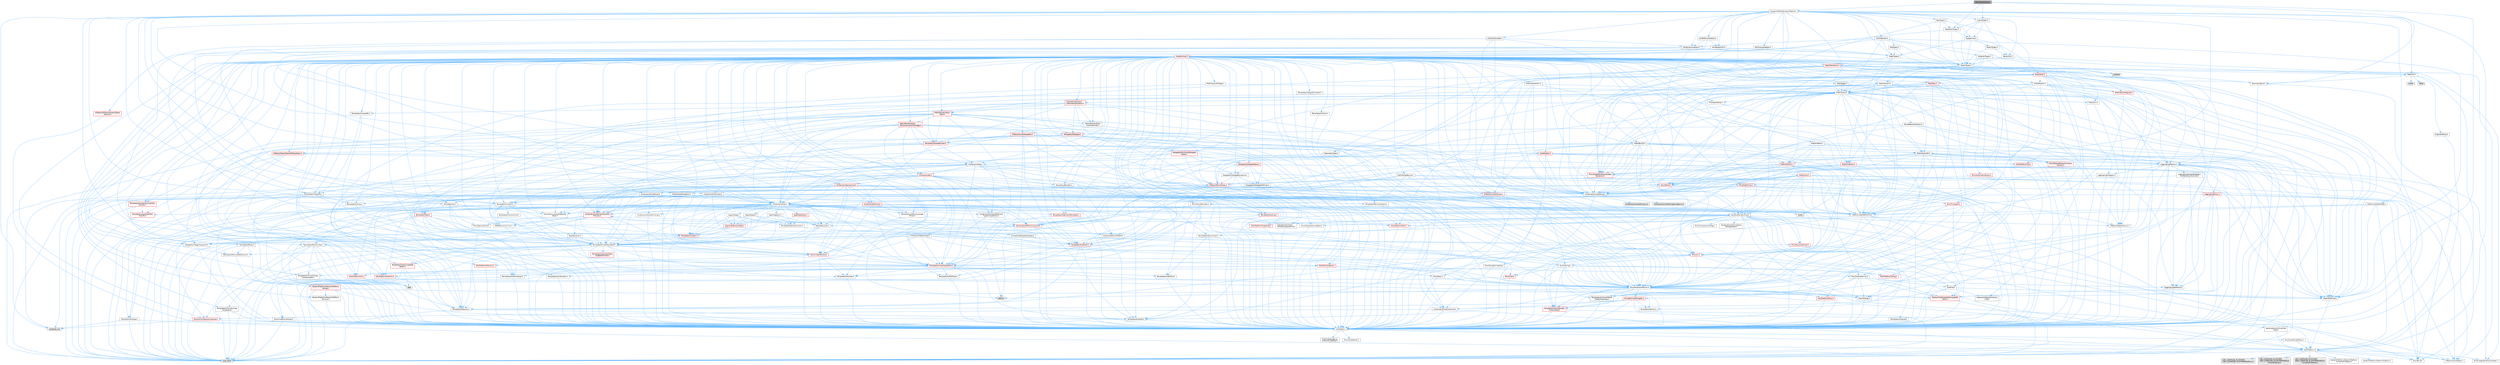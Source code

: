 digraph "MeshTransforms.h"
{
 // INTERACTIVE_SVG=YES
 // LATEX_PDF_SIZE
  bgcolor="transparent";
  edge [fontname=Helvetica,fontsize=10,labelfontname=Helvetica,labelfontsize=10];
  node [fontname=Helvetica,fontsize=10,shape=box,height=0.2,width=0.4];
  Node1 [id="Node000001",label="MeshTransforms.h",height=0.2,width=0.4,color="gray40", fillcolor="grey60", style="filled", fontcolor="black",tooltip=" "];
  Node1 -> Node2 [id="edge1_Node000001_Node000002",color="steelblue1",style="solid",tooltip=" "];
  Node2 [id="Node000002",label="DynamicMesh/DynamicMesh3.h",height=0.2,width=0.4,color="grey40", fillcolor="white", style="filled",URL="$d5/d34/DynamicMesh3_8h.html",tooltip=" "];
  Node2 -> Node3 [id="edge2_Node000002_Node000003",color="steelblue1",style="solid",tooltip=" "];
  Node3 [id="Node000003",label="BoxTypes.h",height=0.2,width=0.4,color="grey40", fillcolor="white", style="filled",URL="$d2/da2/BoxTypes_8h.html",tooltip=" "];
  Node3 -> Node4 [id="edge3_Node000003_Node000004",color="steelblue1",style="solid",tooltip=" "];
  Node4 [id="Node000004",label="Math/Box.h",height=0.2,width=0.4,color="red", fillcolor="#FFF0F0", style="filled",URL="$de/d0f/Box_8h.html",tooltip=" "];
  Node4 -> Node5 [id="edge4_Node000004_Node000005",color="steelblue1",style="solid",tooltip=" "];
  Node5 [id="Node000005",label="CoreTypes.h",height=0.2,width=0.4,color="grey40", fillcolor="white", style="filled",URL="$dc/dec/CoreTypes_8h.html",tooltip=" "];
  Node5 -> Node6 [id="edge5_Node000005_Node000006",color="steelblue1",style="solid",tooltip=" "];
  Node6 [id="Node000006",label="HAL/Platform.h",height=0.2,width=0.4,color="grey40", fillcolor="white", style="filled",URL="$d9/dd0/Platform_8h.html",tooltip=" "];
  Node6 -> Node7 [id="edge6_Node000006_Node000007",color="steelblue1",style="solid",tooltip=" "];
  Node7 [id="Node000007",label="Misc/Build.h",height=0.2,width=0.4,color="grey40", fillcolor="white", style="filled",URL="$d3/dbb/Build_8h.html",tooltip=" "];
  Node6 -> Node8 [id="edge7_Node000006_Node000008",color="steelblue1",style="solid",tooltip=" "];
  Node8 [id="Node000008",label="Misc/LargeWorldCoordinates.h",height=0.2,width=0.4,color="grey40", fillcolor="white", style="filled",URL="$d2/dcb/LargeWorldCoordinates_8h.html",tooltip=" "];
  Node6 -> Node9 [id="edge8_Node000006_Node000009",color="steelblue1",style="solid",tooltip=" "];
  Node9 [id="Node000009",label="type_traits",height=0.2,width=0.4,color="grey60", fillcolor="#E0E0E0", style="filled",tooltip=" "];
  Node6 -> Node10 [id="edge9_Node000006_Node000010",color="steelblue1",style="solid",tooltip=" "];
  Node10 [id="Node000010",label="PreprocessorHelpers.h",height=0.2,width=0.4,color="grey40", fillcolor="white", style="filled",URL="$db/ddb/PreprocessorHelpers_8h.html",tooltip=" "];
  Node6 -> Node11 [id="edge10_Node000006_Node000011",color="steelblue1",style="solid",tooltip=" "];
  Node11 [id="Node000011",label="UBT_COMPILED_PLATFORM\l/UBT_COMPILED_PLATFORMPlatform\lCompilerPreSetup.h",height=0.2,width=0.4,color="grey60", fillcolor="#E0E0E0", style="filled",tooltip=" "];
  Node6 -> Node12 [id="edge11_Node000006_Node000012",color="steelblue1",style="solid",tooltip=" "];
  Node12 [id="Node000012",label="GenericPlatform/GenericPlatform\lCompilerPreSetup.h",height=0.2,width=0.4,color="grey40", fillcolor="white", style="filled",URL="$d9/dc8/GenericPlatformCompilerPreSetup_8h.html",tooltip=" "];
  Node6 -> Node13 [id="edge12_Node000006_Node000013",color="steelblue1",style="solid",tooltip=" "];
  Node13 [id="Node000013",label="GenericPlatform/GenericPlatform.h",height=0.2,width=0.4,color="grey40", fillcolor="white", style="filled",URL="$d6/d84/GenericPlatform_8h.html",tooltip=" "];
  Node6 -> Node14 [id="edge13_Node000006_Node000014",color="steelblue1",style="solid",tooltip=" "];
  Node14 [id="Node000014",label="UBT_COMPILED_PLATFORM\l/UBT_COMPILED_PLATFORMPlatform.h",height=0.2,width=0.4,color="grey60", fillcolor="#E0E0E0", style="filled",tooltip=" "];
  Node6 -> Node15 [id="edge14_Node000006_Node000015",color="steelblue1",style="solid",tooltip=" "];
  Node15 [id="Node000015",label="UBT_COMPILED_PLATFORM\l/UBT_COMPILED_PLATFORMPlatform\lCompilerSetup.h",height=0.2,width=0.4,color="grey60", fillcolor="#E0E0E0", style="filled",tooltip=" "];
  Node5 -> Node16 [id="edge15_Node000005_Node000016",color="steelblue1",style="solid",tooltip=" "];
  Node16 [id="Node000016",label="ProfilingDebugging\l/UMemoryDefines.h",height=0.2,width=0.4,color="grey40", fillcolor="white", style="filled",URL="$d2/da2/UMemoryDefines_8h.html",tooltip=" "];
  Node5 -> Node17 [id="edge16_Node000005_Node000017",color="steelblue1",style="solid",tooltip=" "];
  Node17 [id="Node000017",label="Misc/CoreMiscDefines.h",height=0.2,width=0.4,color="grey40", fillcolor="white", style="filled",URL="$da/d38/CoreMiscDefines_8h.html",tooltip=" "];
  Node17 -> Node6 [id="edge17_Node000017_Node000006",color="steelblue1",style="solid",tooltip=" "];
  Node17 -> Node10 [id="edge18_Node000017_Node000010",color="steelblue1",style="solid",tooltip=" "];
  Node5 -> Node18 [id="edge19_Node000005_Node000018",color="steelblue1",style="solid",tooltip=" "];
  Node18 [id="Node000018",label="Misc/CoreDefines.h",height=0.2,width=0.4,color="grey40", fillcolor="white", style="filled",URL="$d3/dd2/CoreDefines_8h.html",tooltip=" "];
  Node4 -> Node19 [id="edge20_Node000004_Node000019",color="steelblue1",style="solid",tooltip=" "];
  Node19 [id="Node000019",label="Misc/AssertionMacros.h",height=0.2,width=0.4,color="grey40", fillcolor="white", style="filled",URL="$d0/dfa/AssertionMacros_8h.html",tooltip=" "];
  Node19 -> Node5 [id="edge21_Node000019_Node000005",color="steelblue1",style="solid",tooltip=" "];
  Node19 -> Node6 [id="edge22_Node000019_Node000006",color="steelblue1",style="solid",tooltip=" "];
  Node19 -> Node20 [id="edge23_Node000019_Node000020",color="steelblue1",style="solid",tooltip=" "];
  Node20 [id="Node000020",label="HAL/PlatformMisc.h",height=0.2,width=0.4,color="red", fillcolor="#FFF0F0", style="filled",URL="$d0/df5/PlatformMisc_8h.html",tooltip=" "];
  Node20 -> Node5 [id="edge24_Node000020_Node000005",color="steelblue1",style="solid",tooltip=" "];
  Node19 -> Node10 [id="edge25_Node000019_Node000010",color="steelblue1",style="solid",tooltip=" "];
  Node19 -> Node56 [id="edge26_Node000019_Node000056",color="steelblue1",style="solid",tooltip=" "];
  Node56 [id="Node000056",label="Templates/EnableIf.h",height=0.2,width=0.4,color="grey40", fillcolor="white", style="filled",URL="$d7/d60/EnableIf_8h.html",tooltip=" "];
  Node56 -> Node5 [id="edge27_Node000056_Node000005",color="steelblue1",style="solid",tooltip=" "];
  Node19 -> Node57 [id="edge28_Node000019_Node000057",color="steelblue1",style="solid",tooltip=" "];
  Node57 [id="Node000057",label="Templates/IsArrayOrRefOf\lTypeByPredicate.h",height=0.2,width=0.4,color="grey40", fillcolor="white", style="filled",URL="$d6/da1/IsArrayOrRefOfTypeByPredicate_8h.html",tooltip=" "];
  Node57 -> Node5 [id="edge29_Node000057_Node000005",color="steelblue1",style="solid",tooltip=" "];
  Node19 -> Node58 [id="edge30_Node000019_Node000058",color="steelblue1",style="solid",tooltip=" "];
  Node58 [id="Node000058",label="Templates/IsValidVariadic\lFunctionArg.h",height=0.2,width=0.4,color="red", fillcolor="#FFF0F0", style="filled",URL="$d0/dc8/IsValidVariadicFunctionArg_8h.html",tooltip=" "];
  Node58 -> Node5 [id="edge31_Node000058_Node000005",color="steelblue1",style="solid",tooltip=" "];
  Node58 -> Node9 [id="edge32_Node000058_Node000009",color="steelblue1",style="solid",tooltip=" "];
  Node19 -> Node60 [id="edge33_Node000019_Node000060",color="steelblue1",style="solid",tooltip=" "];
  Node60 [id="Node000060",label="Traits/IsCharEncodingCompatible\lWith.h",height=0.2,width=0.4,color="red", fillcolor="#FFF0F0", style="filled",URL="$df/dd1/IsCharEncodingCompatibleWith_8h.html",tooltip=" "];
  Node60 -> Node9 [id="edge34_Node000060_Node000009",color="steelblue1",style="solid",tooltip=" "];
  Node19 -> Node62 [id="edge35_Node000019_Node000062",color="steelblue1",style="solid",tooltip=" "];
  Node62 [id="Node000062",label="Misc/VarArgs.h",height=0.2,width=0.4,color="grey40", fillcolor="white", style="filled",URL="$d5/d6f/VarArgs_8h.html",tooltip=" "];
  Node62 -> Node5 [id="edge36_Node000062_Node000005",color="steelblue1",style="solid",tooltip=" "];
  Node19 -> Node63 [id="edge37_Node000019_Node000063",color="steelblue1",style="solid",tooltip=" "];
  Node63 [id="Node000063",label="String/FormatStringSan.h",height=0.2,width=0.4,color="red", fillcolor="#FFF0F0", style="filled",URL="$d3/d8b/FormatStringSan_8h.html",tooltip=" "];
  Node63 -> Node9 [id="edge38_Node000063_Node000009",color="steelblue1",style="solid",tooltip=" "];
  Node63 -> Node5 [id="edge39_Node000063_Node000005",color="steelblue1",style="solid",tooltip=" "];
  Node63 -> Node64 [id="edge40_Node000063_Node000064",color="steelblue1",style="solid",tooltip=" "];
  Node64 [id="Node000064",label="Templates/Requires.h",height=0.2,width=0.4,color="grey40", fillcolor="white", style="filled",URL="$dc/d96/Requires_8h.html",tooltip=" "];
  Node64 -> Node56 [id="edge41_Node000064_Node000056",color="steelblue1",style="solid",tooltip=" "];
  Node64 -> Node9 [id="edge42_Node000064_Node000009",color="steelblue1",style="solid",tooltip=" "];
  Node63 -> Node65 [id="edge43_Node000063_Node000065",color="steelblue1",style="solid",tooltip=" "];
  Node65 [id="Node000065",label="Templates/Identity.h",height=0.2,width=0.4,color="grey40", fillcolor="white", style="filled",URL="$d0/dd5/Identity_8h.html",tooltip=" "];
  Node63 -> Node58 [id="edge44_Node000063_Node000058",color="steelblue1",style="solid",tooltip=" "];
  Node63 -> Node28 [id="edge45_Node000063_Node000028",color="steelblue1",style="solid",tooltip=" "];
  Node28 [id="Node000028",label="Containers/ContainersFwd.h",height=0.2,width=0.4,color="grey40", fillcolor="white", style="filled",URL="$d4/d0a/ContainersFwd_8h.html",tooltip=" "];
  Node28 -> Node6 [id="edge46_Node000028_Node000006",color="steelblue1",style="solid",tooltip=" "];
  Node28 -> Node5 [id="edge47_Node000028_Node000005",color="steelblue1",style="solid",tooltip=" "];
  Node28 -> Node25 [id="edge48_Node000028_Node000025",color="steelblue1",style="solid",tooltip=" "];
  Node25 [id="Node000025",label="Traits/IsContiguousContainer.h",height=0.2,width=0.4,color="red", fillcolor="#FFF0F0", style="filled",URL="$d5/d3c/IsContiguousContainer_8h.html",tooltip=" "];
  Node25 -> Node5 [id="edge49_Node000025_Node000005",color="steelblue1",style="solid",tooltip=" "];
  Node25 -> Node24 [id="edge50_Node000025_Node000024",color="steelblue1",style="solid",tooltip=" "];
  Node24 [id="Node000024",label="initializer_list",height=0.2,width=0.4,color="grey60", fillcolor="#E0E0E0", style="filled",tooltip=" "];
  Node19 -> Node69 [id="edge51_Node000019_Node000069",color="steelblue1",style="solid",tooltip=" "];
  Node69 [id="Node000069",label="atomic",height=0.2,width=0.4,color="grey60", fillcolor="#E0E0E0", style="filled",tooltip=" "];
  Node4 -> Node29 [id="edge52_Node000004_Node000029",color="steelblue1",style="solid",tooltip=" "];
  Node29 [id="Node000029",label="Math/MathFwd.h",height=0.2,width=0.4,color="grey40", fillcolor="white", style="filled",URL="$d2/d10/MathFwd_8h.html",tooltip=" "];
  Node29 -> Node6 [id="edge53_Node000029_Node000006",color="steelblue1",style="solid",tooltip=" "];
  Node4 -> Node70 [id="edge54_Node000004_Node000070",color="steelblue1",style="solid",tooltip=" "];
  Node70 [id="Node000070",label="Math/UnrealMathUtility.h",height=0.2,width=0.4,color="grey40", fillcolor="white", style="filled",URL="$db/db8/UnrealMathUtility_8h.html",tooltip=" "];
  Node70 -> Node5 [id="edge55_Node000070_Node000005",color="steelblue1",style="solid",tooltip=" "];
  Node70 -> Node19 [id="edge56_Node000070_Node000019",color="steelblue1",style="solid",tooltip=" "];
  Node70 -> Node71 [id="edge57_Node000070_Node000071",color="steelblue1",style="solid",tooltip=" "];
  Node71 [id="Node000071",label="HAL/PlatformMath.h",height=0.2,width=0.4,color="red", fillcolor="#FFF0F0", style="filled",URL="$dc/d53/PlatformMath_8h.html",tooltip=" "];
  Node71 -> Node5 [id="edge58_Node000071_Node000005",color="steelblue1",style="solid",tooltip=" "];
  Node70 -> Node29 [id="edge59_Node000070_Node000029",color="steelblue1",style="solid",tooltip=" "];
  Node70 -> Node65 [id="edge60_Node000070_Node000065",color="steelblue1",style="solid",tooltip=" "];
  Node70 -> Node64 [id="edge61_Node000070_Node000064",color="steelblue1",style="solid",tooltip=" "];
  Node4 -> Node90 [id="edge62_Node000004_Node000090",color="steelblue1",style="solid",tooltip=" "];
  Node90 [id="Node000090",label="Containers/UnrealString.h",height=0.2,width=0.4,color="grey40", fillcolor="white", style="filled",URL="$d5/dba/UnrealString_8h.html",tooltip=" "];
  Node90 -> Node91 [id="edge63_Node000090_Node000091",color="steelblue1",style="solid",tooltip=" "];
  Node91 [id="Node000091",label="Containers/UnrealStringIncludes.h.inl",height=0.2,width=0.4,color="grey60", fillcolor="#E0E0E0", style="filled",tooltip=" "];
  Node90 -> Node92 [id="edge64_Node000090_Node000092",color="steelblue1",style="solid",tooltip=" "];
  Node92 [id="Node000092",label="Containers/UnrealString.h.inl",height=0.2,width=0.4,color="grey60", fillcolor="#E0E0E0", style="filled",tooltip=" "];
  Node90 -> Node93 [id="edge65_Node000090_Node000093",color="steelblue1",style="solid",tooltip=" "];
  Node93 [id="Node000093",label="Misc/StringFormatArg.h",height=0.2,width=0.4,color="grey40", fillcolor="white", style="filled",URL="$d2/d16/StringFormatArg_8h.html",tooltip=" "];
  Node93 -> Node28 [id="edge66_Node000093_Node000028",color="steelblue1",style="solid",tooltip=" "];
  Node4 -> Node94 [id="edge67_Node000004_Node000094",color="steelblue1",style="solid",tooltip=" "];
  Node94 [id="Node000094",label="Math/Vector.h",height=0.2,width=0.4,color="grey40", fillcolor="white", style="filled",URL="$d6/dbe/Vector_8h.html",tooltip=" "];
  Node94 -> Node5 [id="edge68_Node000094_Node000005",color="steelblue1",style="solid",tooltip=" "];
  Node94 -> Node19 [id="edge69_Node000094_Node000019",color="steelblue1",style="solid",tooltip=" "];
  Node94 -> Node29 [id="edge70_Node000094_Node000029",color="steelblue1",style="solid",tooltip=" "];
  Node94 -> Node42 [id="edge71_Node000094_Node000042",color="steelblue1",style="solid",tooltip=" "];
  Node42 [id="Node000042",label="Math/NumericLimits.h",height=0.2,width=0.4,color="grey40", fillcolor="white", style="filled",URL="$df/d1b/NumericLimits_8h.html",tooltip=" "];
  Node42 -> Node5 [id="edge72_Node000042_Node000005",color="steelblue1",style="solid",tooltip=" "];
  Node94 -> Node95 [id="edge73_Node000094_Node000095",color="steelblue1",style="solid",tooltip=" "];
  Node95 [id="Node000095",label="Misc/Crc.h",height=0.2,width=0.4,color="red", fillcolor="#FFF0F0", style="filled",URL="$d4/dd2/Crc_8h.html",tooltip=" "];
  Node95 -> Node5 [id="edge74_Node000095_Node000005",color="steelblue1",style="solid",tooltip=" "];
  Node95 -> Node96 [id="edge75_Node000095_Node000096",color="steelblue1",style="solid",tooltip=" "];
  Node96 [id="Node000096",label="HAL/PlatformString.h",height=0.2,width=0.4,color="red", fillcolor="#FFF0F0", style="filled",URL="$db/db5/PlatformString_8h.html",tooltip=" "];
  Node96 -> Node5 [id="edge76_Node000096_Node000005",color="steelblue1",style="solid",tooltip=" "];
  Node95 -> Node19 [id="edge77_Node000095_Node000019",color="steelblue1",style="solid",tooltip=" "];
  Node95 -> Node98 [id="edge78_Node000095_Node000098",color="steelblue1",style="solid",tooltip=" "];
  Node98 [id="Node000098",label="Misc/CString.h",height=0.2,width=0.4,color="grey40", fillcolor="white", style="filled",URL="$d2/d49/CString_8h.html",tooltip=" "];
  Node98 -> Node5 [id="edge79_Node000098_Node000005",color="steelblue1",style="solid",tooltip=" "];
  Node98 -> Node32 [id="edge80_Node000098_Node000032",color="steelblue1",style="solid",tooltip=" "];
  Node32 [id="Node000032",label="HAL/PlatformCrt.h",height=0.2,width=0.4,color="red", fillcolor="#FFF0F0", style="filled",URL="$d8/d75/PlatformCrt_8h.html",tooltip=" "];
  Node32 -> Node33 [id="edge81_Node000032_Node000033",color="steelblue1",style="solid",tooltip=" "];
  Node33 [id="Node000033",label="new",height=0.2,width=0.4,color="grey60", fillcolor="#E0E0E0", style="filled",tooltip=" "];
  Node98 -> Node96 [id="edge82_Node000098_Node000096",color="steelblue1",style="solid",tooltip=" "];
  Node98 -> Node19 [id="edge83_Node000098_Node000019",color="steelblue1",style="solid",tooltip=" "];
  Node98 -> Node99 [id="edge84_Node000098_Node000099",color="steelblue1",style="solid",tooltip=" "];
  Node99 [id="Node000099",label="Misc/Char.h",height=0.2,width=0.4,color="red", fillcolor="#FFF0F0", style="filled",URL="$d0/d58/Char_8h.html",tooltip=" "];
  Node99 -> Node5 [id="edge85_Node000099_Node000005",color="steelblue1",style="solid",tooltip=" "];
  Node99 -> Node9 [id="edge86_Node000099_Node000009",color="steelblue1",style="solid",tooltip=" "];
  Node98 -> Node62 [id="edge87_Node000098_Node000062",color="steelblue1",style="solid",tooltip=" "];
  Node98 -> Node57 [id="edge88_Node000098_Node000057",color="steelblue1",style="solid",tooltip=" "];
  Node98 -> Node58 [id="edge89_Node000098_Node000058",color="steelblue1",style="solid",tooltip=" "];
  Node98 -> Node60 [id="edge90_Node000098_Node000060",color="steelblue1",style="solid",tooltip=" "];
  Node95 -> Node99 [id="edge91_Node000095_Node000099",color="steelblue1",style="solid",tooltip=" "];
  Node95 -> Node77 [id="edge92_Node000095_Node000077",color="steelblue1",style="solid",tooltip=" "];
  Node77 [id="Node000077",label="Templates/UnrealTypeTraits.h",height=0.2,width=0.4,color="red", fillcolor="#FFF0F0", style="filled",URL="$d2/d2d/UnrealTypeTraits_8h.html",tooltip=" "];
  Node77 -> Node5 [id="edge93_Node000077_Node000005",color="steelblue1",style="solid",tooltip=" "];
  Node77 -> Node78 [id="edge94_Node000077_Node000078",color="steelblue1",style="solid",tooltip=" "];
  Node78 [id="Node000078",label="Templates/IsPointer.h",height=0.2,width=0.4,color="grey40", fillcolor="white", style="filled",URL="$d7/d05/IsPointer_8h.html",tooltip=" "];
  Node78 -> Node5 [id="edge95_Node000078_Node000005",color="steelblue1",style="solid",tooltip=" "];
  Node77 -> Node19 [id="edge96_Node000077_Node000019",color="steelblue1",style="solid",tooltip=" "];
  Node77 -> Node73 [id="edge97_Node000077_Node000073",color="steelblue1",style="solid",tooltip=" "];
  Node73 [id="Node000073",label="Templates/AndOrNot.h",height=0.2,width=0.4,color="grey40", fillcolor="white", style="filled",URL="$db/d0a/AndOrNot_8h.html",tooltip=" "];
  Node73 -> Node5 [id="edge98_Node000073_Node000005",color="steelblue1",style="solid",tooltip=" "];
  Node77 -> Node56 [id="edge99_Node000077_Node000056",color="steelblue1",style="solid",tooltip=" "];
  Node77 -> Node79 [id="edge100_Node000077_Node000079",color="steelblue1",style="solid",tooltip=" "];
  Node79 [id="Node000079",label="Templates/IsArithmetic.h",height=0.2,width=0.4,color="grey40", fillcolor="white", style="filled",URL="$d2/d5d/IsArithmetic_8h.html",tooltip=" "];
  Node79 -> Node5 [id="edge101_Node000079_Node000005",color="steelblue1",style="solid",tooltip=" "];
  Node77 -> Node81 [id="edge102_Node000077_Node000081",color="steelblue1",style="solid",tooltip=" "];
  Node81 [id="Node000081",label="Templates/IsPODType.h",height=0.2,width=0.4,color="grey40", fillcolor="white", style="filled",URL="$d7/db1/IsPODType_8h.html",tooltip=" "];
  Node81 -> Node5 [id="edge103_Node000081_Node000005",color="steelblue1",style="solid",tooltip=" "];
  Node77 -> Node82 [id="edge104_Node000077_Node000082",color="steelblue1",style="solid",tooltip=" "];
  Node82 [id="Node000082",label="Templates/IsUECoreType.h",height=0.2,width=0.4,color="grey40", fillcolor="white", style="filled",URL="$d1/db8/IsUECoreType_8h.html",tooltip=" "];
  Node82 -> Node5 [id="edge105_Node000082_Node000005",color="steelblue1",style="solid",tooltip=" "];
  Node82 -> Node9 [id="edge106_Node000082_Node000009",color="steelblue1",style="solid",tooltip=" "];
  Node77 -> Node83 [id="edge107_Node000077_Node000083",color="steelblue1",style="solid",tooltip=" "];
  Node83 [id="Node000083",label="Templates/IsTriviallyCopy\lConstructible.h",height=0.2,width=0.4,color="grey40", fillcolor="white", style="filled",URL="$d3/d78/IsTriviallyCopyConstructible_8h.html",tooltip=" "];
  Node83 -> Node5 [id="edge108_Node000083_Node000005",color="steelblue1",style="solid",tooltip=" "];
  Node83 -> Node9 [id="edge109_Node000083_Node000009",color="steelblue1",style="solid",tooltip=" "];
  Node94 -> Node70 [id="edge110_Node000094_Node000070",color="steelblue1",style="solid",tooltip=" "];
  Node94 -> Node90 [id="edge111_Node000094_Node000090",color="steelblue1",style="solid",tooltip=" "];
  Node94 -> Node103 [id="edge112_Node000094_Node000103",color="steelblue1",style="solid",tooltip=" "];
  Node103 [id="Node000103",label="Misc/Parse.h",height=0.2,width=0.4,color="red", fillcolor="#FFF0F0", style="filled",URL="$dc/d71/Parse_8h.html",tooltip=" "];
  Node103 -> Node90 [id="edge113_Node000103_Node000090",color="steelblue1",style="solid",tooltip=" "];
  Node103 -> Node5 [id="edge114_Node000103_Node000005",color="steelblue1",style="solid",tooltip=" "];
  Node103 -> Node32 [id="edge115_Node000103_Node000032",color="steelblue1",style="solid",tooltip=" "];
  Node103 -> Node7 [id="edge116_Node000103_Node000007",color="steelblue1",style="solid",tooltip=" "];
  Node103 -> Node104 [id="edge117_Node000103_Node000104",color="steelblue1",style="solid",tooltip=" "];
  Node104 [id="Node000104",label="Templates/Function.h",height=0.2,width=0.4,color="grey40", fillcolor="white", style="filled",URL="$df/df5/Function_8h.html",tooltip=" "];
  Node104 -> Node5 [id="edge118_Node000104_Node000005",color="steelblue1",style="solid",tooltip=" "];
  Node104 -> Node19 [id="edge119_Node000104_Node000019",color="steelblue1",style="solid",tooltip=" "];
  Node104 -> Node105 [id="edge120_Node000104_Node000105",color="steelblue1",style="solid",tooltip=" "];
  Node105 [id="Node000105",label="Misc/IntrusiveUnsetOptional\lState.h",height=0.2,width=0.4,color="grey40", fillcolor="white", style="filled",URL="$d2/d0a/IntrusiveUnsetOptionalState_8h.html",tooltip=" "];
  Node105 -> Node106 [id="edge121_Node000105_Node000106",color="steelblue1",style="solid",tooltip=" "];
  Node106 [id="Node000106",label="Misc/OptionalFwd.h",height=0.2,width=0.4,color="grey40", fillcolor="white", style="filled",URL="$dc/d50/OptionalFwd_8h.html",tooltip=" "];
  Node104 -> Node107 [id="edge122_Node000104_Node000107",color="steelblue1",style="solid",tooltip=" "];
  Node107 [id="Node000107",label="HAL/UnrealMemory.h",height=0.2,width=0.4,color="red", fillcolor="#FFF0F0", style="filled",URL="$d9/d96/UnrealMemory_8h.html",tooltip=" "];
  Node107 -> Node5 [id="edge123_Node000107_Node000005",color="steelblue1",style="solid",tooltip=" "];
  Node107 -> Node109 [id="edge124_Node000107_Node000109",color="steelblue1",style="solid",tooltip=" "];
  Node109 [id="Node000109",label="HAL/MemoryBase.h",height=0.2,width=0.4,color="red", fillcolor="#FFF0F0", style="filled",URL="$d6/d9f/MemoryBase_8h.html",tooltip=" "];
  Node109 -> Node5 [id="edge125_Node000109_Node000005",color="steelblue1",style="solid",tooltip=" "];
  Node109 -> Node49 [id="edge126_Node000109_Node000049",color="steelblue1",style="solid",tooltip=" "];
  Node49 [id="Node000049",label="HAL/PlatformAtomics.h",height=0.2,width=0.4,color="red", fillcolor="#FFF0F0", style="filled",URL="$d3/d36/PlatformAtomics_8h.html",tooltip=" "];
  Node49 -> Node5 [id="edge127_Node000049_Node000005",color="steelblue1",style="solid",tooltip=" "];
  Node109 -> Node32 [id="edge128_Node000109_Node000032",color="steelblue1",style="solid",tooltip=" "];
  Node109 -> Node110 [id="edge129_Node000109_Node000110",color="steelblue1",style="solid",tooltip=" "];
  Node110 [id="Node000110",label="Misc/Exec.h",height=0.2,width=0.4,color="grey40", fillcolor="white", style="filled",URL="$de/ddb/Exec_8h.html",tooltip=" "];
  Node110 -> Node5 [id="edge130_Node000110_Node000005",color="steelblue1",style="solid",tooltip=" "];
  Node110 -> Node19 [id="edge131_Node000110_Node000019",color="steelblue1",style="solid",tooltip=" "];
  Node109 -> Node111 [id="edge132_Node000109_Node000111",color="steelblue1",style="solid",tooltip=" "];
  Node111 [id="Node000111",label="Misc/OutputDevice.h",height=0.2,width=0.4,color="grey40", fillcolor="white", style="filled",URL="$d7/d32/OutputDevice_8h.html",tooltip=" "];
  Node111 -> Node27 [id="edge133_Node000111_Node000027",color="steelblue1",style="solid",tooltip=" "];
  Node27 [id="Node000027",label="CoreFwd.h",height=0.2,width=0.4,color="grey40", fillcolor="white", style="filled",URL="$d1/d1e/CoreFwd_8h.html",tooltip=" "];
  Node27 -> Node5 [id="edge134_Node000027_Node000005",color="steelblue1",style="solid",tooltip=" "];
  Node27 -> Node28 [id="edge135_Node000027_Node000028",color="steelblue1",style="solid",tooltip=" "];
  Node27 -> Node29 [id="edge136_Node000027_Node000029",color="steelblue1",style="solid",tooltip=" "];
  Node27 -> Node30 [id="edge137_Node000027_Node000030",color="steelblue1",style="solid",tooltip=" "];
  Node30 [id="Node000030",label="UObject/UObjectHierarchy\lFwd.h",height=0.2,width=0.4,color="grey40", fillcolor="white", style="filled",URL="$d3/d13/UObjectHierarchyFwd_8h.html",tooltip=" "];
  Node111 -> Node5 [id="edge138_Node000111_Node000005",color="steelblue1",style="solid",tooltip=" "];
  Node111 -> Node112 [id="edge139_Node000111_Node000112",color="steelblue1",style="solid",tooltip=" "];
  Node112 [id="Node000112",label="Logging/LogVerbosity.h",height=0.2,width=0.4,color="grey40", fillcolor="white", style="filled",URL="$d2/d8f/LogVerbosity_8h.html",tooltip=" "];
  Node112 -> Node5 [id="edge140_Node000112_Node000005",color="steelblue1",style="solid",tooltip=" "];
  Node111 -> Node62 [id="edge141_Node000111_Node000062",color="steelblue1",style="solid",tooltip=" "];
  Node111 -> Node57 [id="edge142_Node000111_Node000057",color="steelblue1",style="solid",tooltip=" "];
  Node111 -> Node58 [id="edge143_Node000111_Node000058",color="steelblue1",style="solid",tooltip=" "];
  Node111 -> Node60 [id="edge144_Node000111_Node000060",color="steelblue1",style="solid",tooltip=" "];
  Node107 -> Node118 [id="edge145_Node000107_Node000118",color="steelblue1",style="solid",tooltip=" "];
  Node118 [id="Node000118",label="HAL/PlatformMemory.h",height=0.2,width=0.4,color="red", fillcolor="#FFF0F0", style="filled",URL="$de/d68/PlatformMemory_8h.html",tooltip=" "];
  Node118 -> Node5 [id="edge146_Node000118_Node000005",color="steelblue1",style="solid",tooltip=" "];
  Node107 -> Node78 [id="edge147_Node000107_Node000078",color="steelblue1",style="solid",tooltip=" "];
  Node104 -> Node121 [id="edge148_Node000104_Node000121",color="steelblue1",style="solid",tooltip=" "];
  Node121 [id="Node000121",label="Templates/FunctionFwd.h",height=0.2,width=0.4,color="grey40", fillcolor="white", style="filled",URL="$d6/d54/FunctionFwd_8h.html",tooltip=" "];
  Node104 -> Node77 [id="edge149_Node000104_Node000077",color="steelblue1",style="solid",tooltip=" "];
  Node104 -> Node122 [id="edge150_Node000104_Node000122",color="steelblue1",style="solid",tooltip=" "];
  Node122 [id="Node000122",label="Templates/Invoke.h",height=0.2,width=0.4,color="red", fillcolor="#FFF0F0", style="filled",URL="$d7/deb/Invoke_8h.html",tooltip=" "];
  Node122 -> Node5 [id="edge151_Node000122_Node000005",color="steelblue1",style="solid",tooltip=" "];
  Node122 -> Node124 [id="edge152_Node000122_Node000124",color="steelblue1",style="solid",tooltip=" "];
  Node124 [id="Node000124",label="Templates/UnrealTemplate.h",height=0.2,width=0.4,color="grey40", fillcolor="white", style="filled",URL="$d4/d24/UnrealTemplate_8h.html",tooltip=" "];
  Node124 -> Node5 [id="edge153_Node000124_Node000005",color="steelblue1",style="solid",tooltip=" "];
  Node124 -> Node78 [id="edge154_Node000124_Node000078",color="steelblue1",style="solid",tooltip=" "];
  Node124 -> Node107 [id="edge155_Node000124_Node000107",color="steelblue1",style="solid",tooltip=" "];
  Node124 -> Node125 [id="edge156_Node000124_Node000125",color="steelblue1",style="solid",tooltip=" "];
  Node125 [id="Node000125",label="Templates/CopyQualifiers\lAndRefsFromTo.h",height=0.2,width=0.4,color="red", fillcolor="#FFF0F0", style="filled",URL="$d3/db3/CopyQualifiersAndRefsFromTo_8h.html",tooltip=" "];
  Node124 -> Node77 [id="edge157_Node000124_Node000077",color="steelblue1",style="solid",tooltip=" "];
  Node124 -> Node75 [id="edge158_Node000124_Node000075",color="steelblue1",style="solid",tooltip=" "];
  Node75 [id="Node000075",label="Templates/RemoveReference.h",height=0.2,width=0.4,color="grey40", fillcolor="white", style="filled",URL="$da/dbe/RemoveReference_8h.html",tooltip=" "];
  Node75 -> Node5 [id="edge159_Node000075_Node000005",color="steelblue1",style="solid",tooltip=" "];
  Node124 -> Node64 [id="edge160_Node000124_Node000064",color="steelblue1",style="solid",tooltip=" "];
  Node124 -> Node87 [id="edge161_Node000124_Node000087",color="steelblue1",style="solid",tooltip=" "];
  Node87 [id="Node000087",label="Templates/TypeCompatible\lBytes.h",height=0.2,width=0.4,color="red", fillcolor="#FFF0F0", style="filled",URL="$df/d0a/TypeCompatibleBytes_8h.html",tooltip=" "];
  Node87 -> Node5 [id="edge162_Node000087_Node000005",color="steelblue1",style="solid",tooltip=" "];
  Node87 -> Node33 [id="edge163_Node000087_Node000033",color="steelblue1",style="solid",tooltip=" "];
  Node87 -> Node9 [id="edge164_Node000087_Node000009",color="steelblue1",style="solid",tooltip=" "];
  Node124 -> Node65 [id="edge165_Node000124_Node000065",color="steelblue1",style="solid",tooltip=" "];
  Node124 -> Node25 [id="edge166_Node000124_Node000025",color="steelblue1",style="solid",tooltip=" "];
  Node124 -> Node127 [id="edge167_Node000124_Node000127",color="steelblue1",style="solid",tooltip=" "];
  Node127 [id="Node000127",label="Traits/UseBitwiseSwap.h",height=0.2,width=0.4,color="grey40", fillcolor="white", style="filled",URL="$db/df3/UseBitwiseSwap_8h.html",tooltip=" "];
  Node127 -> Node5 [id="edge168_Node000127_Node000005",color="steelblue1",style="solid",tooltip=" "];
  Node127 -> Node9 [id="edge169_Node000127_Node000009",color="steelblue1",style="solid",tooltip=" "];
  Node124 -> Node9 [id="edge170_Node000124_Node000009",color="steelblue1",style="solid",tooltip=" "];
  Node122 -> Node9 [id="edge171_Node000122_Node000009",color="steelblue1",style="solid",tooltip=" "];
  Node104 -> Node124 [id="edge172_Node000104_Node000124",color="steelblue1",style="solid",tooltip=" "];
  Node104 -> Node64 [id="edge173_Node000104_Node000064",color="steelblue1",style="solid",tooltip=" "];
  Node104 -> Node70 [id="edge174_Node000104_Node000070",color="steelblue1",style="solid",tooltip=" "];
  Node104 -> Node33 [id="edge175_Node000104_Node000033",color="steelblue1",style="solid",tooltip=" "];
  Node104 -> Node9 [id="edge176_Node000104_Node000009",color="steelblue1",style="solid",tooltip=" "];
  Node94 -> Node128 [id="edge177_Node000094_Node000128",color="steelblue1",style="solid",tooltip=" "];
  Node128 [id="Node000128",label="Misc/LargeWorldCoordinates\lSerializer.h",height=0.2,width=0.4,color="red", fillcolor="#FFF0F0", style="filled",URL="$d7/df9/LargeWorldCoordinatesSerializer_8h.html",tooltip=" "];
  Node128 -> Node129 [id="edge178_Node000128_Node000129",color="steelblue1",style="solid",tooltip=" "];
  Node129 [id="Node000129",label="UObject/NameTypes.h",height=0.2,width=0.4,color="red", fillcolor="#FFF0F0", style="filled",URL="$d6/d35/NameTypes_8h.html",tooltip=" "];
  Node129 -> Node5 [id="edge179_Node000129_Node000005",color="steelblue1",style="solid",tooltip=" "];
  Node129 -> Node19 [id="edge180_Node000129_Node000019",color="steelblue1",style="solid",tooltip=" "];
  Node129 -> Node107 [id="edge181_Node000129_Node000107",color="steelblue1",style="solid",tooltip=" "];
  Node129 -> Node77 [id="edge182_Node000129_Node000077",color="steelblue1",style="solid",tooltip=" "];
  Node129 -> Node124 [id="edge183_Node000129_Node000124",color="steelblue1",style="solid",tooltip=" "];
  Node129 -> Node90 [id="edge184_Node000129_Node000090",color="steelblue1",style="solid",tooltip=" "];
  Node129 -> Node133 [id="edge185_Node000129_Node000133",color="steelblue1",style="solid",tooltip=" "];
  Node133 [id="Node000133",label="Containers/StringConv.h",height=0.2,width=0.4,color="grey40", fillcolor="white", style="filled",URL="$d3/ddf/StringConv_8h.html",tooltip=" "];
  Node133 -> Node5 [id="edge186_Node000133_Node000005",color="steelblue1",style="solid",tooltip=" "];
  Node133 -> Node19 [id="edge187_Node000133_Node000019",color="steelblue1",style="solid",tooltip=" "];
  Node133 -> Node134 [id="edge188_Node000133_Node000134",color="steelblue1",style="solid",tooltip=" "];
  Node134 [id="Node000134",label="Containers/ContainerAllocation\lPolicies.h",height=0.2,width=0.4,color="red", fillcolor="#FFF0F0", style="filled",URL="$d7/dff/ContainerAllocationPolicies_8h.html",tooltip=" "];
  Node134 -> Node5 [id="edge189_Node000134_Node000005",color="steelblue1",style="solid",tooltip=" "];
  Node134 -> Node134 [id="edge190_Node000134_Node000134",color="steelblue1",style="solid",tooltip=" "];
  Node134 -> Node71 [id="edge191_Node000134_Node000071",color="steelblue1",style="solid",tooltip=" "];
  Node134 -> Node107 [id="edge192_Node000134_Node000107",color="steelblue1",style="solid",tooltip=" "];
  Node134 -> Node42 [id="edge193_Node000134_Node000042",color="steelblue1",style="solid",tooltip=" "];
  Node134 -> Node19 [id="edge194_Node000134_Node000019",color="steelblue1",style="solid",tooltip=" "];
  Node134 -> Node137 [id="edge195_Node000134_Node000137",color="steelblue1",style="solid",tooltip=" "];
  Node137 [id="Node000137",label="Templates/MemoryOps.h",height=0.2,width=0.4,color="grey40", fillcolor="white", style="filled",URL="$db/dea/MemoryOps_8h.html",tooltip=" "];
  Node137 -> Node5 [id="edge196_Node000137_Node000005",color="steelblue1",style="solid",tooltip=" "];
  Node137 -> Node107 [id="edge197_Node000137_Node000107",color="steelblue1",style="solid",tooltip=" "];
  Node137 -> Node117 [id="edge198_Node000137_Node000117",color="steelblue1",style="solid",tooltip=" "];
  Node117 [id="Node000117",label="Templates/IsTriviallyCopy\lAssignable.h",height=0.2,width=0.4,color="grey40", fillcolor="white", style="filled",URL="$d2/df2/IsTriviallyCopyAssignable_8h.html",tooltip=" "];
  Node117 -> Node5 [id="edge199_Node000117_Node000005",color="steelblue1",style="solid",tooltip=" "];
  Node117 -> Node9 [id="edge200_Node000117_Node000009",color="steelblue1",style="solid",tooltip=" "];
  Node137 -> Node83 [id="edge201_Node000137_Node000083",color="steelblue1",style="solid",tooltip=" "];
  Node137 -> Node64 [id="edge202_Node000137_Node000064",color="steelblue1",style="solid",tooltip=" "];
  Node137 -> Node77 [id="edge203_Node000137_Node000077",color="steelblue1",style="solid",tooltip=" "];
  Node137 -> Node127 [id="edge204_Node000137_Node000127",color="steelblue1",style="solid",tooltip=" "];
  Node137 -> Node33 [id="edge205_Node000137_Node000033",color="steelblue1",style="solid",tooltip=" "];
  Node137 -> Node9 [id="edge206_Node000137_Node000009",color="steelblue1",style="solid",tooltip=" "];
  Node134 -> Node87 [id="edge207_Node000134_Node000087",color="steelblue1",style="solid",tooltip=" "];
  Node134 -> Node9 [id="edge208_Node000134_Node000009",color="steelblue1",style="solid",tooltip=" "];
  Node133 -> Node138 [id="edge209_Node000133_Node000138",color="steelblue1",style="solid",tooltip=" "];
  Node138 [id="Node000138",label="Containers/Array.h",height=0.2,width=0.4,color="grey40", fillcolor="white", style="filled",URL="$df/dd0/Array_8h.html",tooltip=" "];
  Node138 -> Node5 [id="edge210_Node000138_Node000005",color="steelblue1",style="solid",tooltip=" "];
  Node138 -> Node19 [id="edge211_Node000138_Node000019",color="steelblue1",style="solid",tooltip=" "];
  Node138 -> Node105 [id="edge212_Node000138_Node000105",color="steelblue1",style="solid",tooltip=" "];
  Node138 -> Node139 [id="edge213_Node000138_Node000139",color="steelblue1",style="solid",tooltip=" "];
  Node139 [id="Node000139",label="Misc/ReverseIterate.h",height=0.2,width=0.4,color="red", fillcolor="#FFF0F0", style="filled",URL="$db/de3/ReverseIterate_8h.html",tooltip=" "];
  Node139 -> Node6 [id="edge214_Node000139_Node000006",color="steelblue1",style="solid",tooltip=" "];
  Node138 -> Node107 [id="edge215_Node000138_Node000107",color="steelblue1",style="solid",tooltip=" "];
  Node138 -> Node77 [id="edge216_Node000138_Node000077",color="steelblue1",style="solid",tooltip=" "];
  Node138 -> Node124 [id="edge217_Node000138_Node000124",color="steelblue1",style="solid",tooltip=" "];
  Node138 -> Node141 [id="edge218_Node000138_Node000141",color="steelblue1",style="solid",tooltip=" "];
  Node141 [id="Node000141",label="Containers/AllowShrinking.h",height=0.2,width=0.4,color="grey40", fillcolor="white", style="filled",URL="$d7/d1a/AllowShrinking_8h.html",tooltip=" "];
  Node141 -> Node5 [id="edge219_Node000141_Node000005",color="steelblue1",style="solid",tooltip=" "];
  Node138 -> Node134 [id="edge220_Node000138_Node000134",color="steelblue1",style="solid",tooltip=" "];
  Node138 -> Node142 [id="edge221_Node000138_Node000142",color="steelblue1",style="solid",tooltip=" "];
  Node142 [id="Node000142",label="Containers/ContainerElement\lTypeCompatibility.h",height=0.2,width=0.4,color="grey40", fillcolor="white", style="filled",URL="$df/ddf/ContainerElementTypeCompatibility_8h.html",tooltip=" "];
  Node142 -> Node5 [id="edge222_Node000142_Node000005",color="steelblue1",style="solid",tooltip=" "];
  Node142 -> Node77 [id="edge223_Node000142_Node000077",color="steelblue1",style="solid",tooltip=" "];
  Node138 -> Node143 [id="edge224_Node000138_Node000143",color="steelblue1",style="solid",tooltip=" "];
  Node143 [id="Node000143",label="Serialization/Archive.h",height=0.2,width=0.4,color="grey40", fillcolor="white", style="filled",URL="$d7/d3b/Archive_8h.html",tooltip=" "];
  Node143 -> Node27 [id="edge225_Node000143_Node000027",color="steelblue1",style="solid",tooltip=" "];
  Node143 -> Node5 [id="edge226_Node000143_Node000005",color="steelblue1",style="solid",tooltip=" "];
  Node143 -> Node144 [id="edge227_Node000143_Node000144",color="steelblue1",style="solid",tooltip=" "];
  Node144 [id="Node000144",label="HAL/PlatformProperties.h",height=0.2,width=0.4,color="red", fillcolor="#FFF0F0", style="filled",URL="$d9/db0/PlatformProperties_8h.html",tooltip=" "];
  Node144 -> Node5 [id="edge228_Node000144_Node000005",color="steelblue1",style="solid",tooltip=" "];
  Node143 -> Node147 [id="edge229_Node000143_Node000147",color="steelblue1",style="solid",tooltip=" "];
  Node147 [id="Node000147",label="Internationalization\l/TextNamespaceFwd.h",height=0.2,width=0.4,color="grey40", fillcolor="white", style="filled",URL="$d8/d97/TextNamespaceFwd_8h.html",tooltip=" "];
  Node147 -> Node5 [id="edge230_Node000147_Node000005",color="steelblue1",style="solid",tooltip=" "];
  Node143 -> Node29 [id="edge231_Node000143_Node000029",color="steelblue1",style="solid",tooltip=" "];
  Node143 -> Node19 [id="edge232_Node000143_Node000019",color="steelblue1",style="solid",tooltip=" "];
  Node143 -> Node7 [id="edge233_Node000143_Node000007",color="steelblue1",style="solid",tooltip=" "];
  Node143 -> Node43 [id="edge234_Node000143_Node000043",color="steelblue1",style="solid",tooltip=" "];
  Node43 [id="Node000043",label="Misc/CompressionFlags.h",height=0.2,width=0.4,color="grey40", fillcolor="white", style="filled",URL="$d9/d76/CompressionFlags_8h.html",tooltip=" "];
  Node143 -> Node148 [id="edge235_Node000143_Node000148",color="steelblue1",style="solid",tooltip=" "];
  Node148 [id="Node000148",label="Misc/EngineVersionBase.h",height=0.2,width=0.4,color="grey40", fillcolor="white", style="filled",URL="$d5/d2b/EngineVersionBase_8h.html",tooltip=" "];
  Node148 -> Node5 [id="edge236_Node000148_Node000005",color="steelblue1",style="solid",tooltip=" "];
  Node143 -> Node62 [id="edge237_Node000143_Node000062",color="steelblue1",style="solid",tooltip=" "];
  Node143 -> Node149 [id="edge238_Node000143_Node000149",color="steelblue1",style="solid",tooltip=" "];
  Node149 [id="Node000149",label="Serialization/ArchiveCook\lData.h",height=0.2,width=0.4,color="grey40", fillcolor="white", style="filled",URL="$dc/db6/ArchiveCookData_8h.html",tooltip=" "];
  Node149 -> Node6 [id="edge239_Node000149_Node000006",color="steelblue1",style="solid",tooltip=" "];
  Node143 -> Node150 [id="edge240_Node000143_Node000150",color="steelblue1",style="solid",tooltip=" "];
  Node150 [id="Node000150",label="Serialization/ArchiveSave\lPackageData.h",height=0.2,width=0.4,color="grey40", fillcolor="white", style="filled",URL="$d1/d37/ArchiveSavePackageData_8h.html",tooltip=" "];
  Node143 -> Node56 [id="edge241_Node000143_Node000056",color="steelblue1",style="solid",tooltip=" "];
  Node143 -> Node57 [id="edge242_Node000143_Node000057",color="steelblue1",style="solid",tooltip=" "];
  Node143 -> Node151 [id="edge243_Node000143_Node000151",color="steelblue1",style="solid",tooltip=" "];
  Node151 [id="Node000151",label="Templates/IsEnumClass.h",height=0.2,width=0.4,color="grey40", fillcolor="white", style="filled",URL="$d7/d15/IsEnumClass_8h.html",tooltip=" "];
  Node151 -> Node5 [id="edge244_Node000151_Node000005",color="steelblue1",style="solid",tooltip=" "];
  Node151 -> Node73 [id="edge245_Node000151_Node000073",color="steelblue1",style="solid",tooltip=" "];
  Node143 -> Node85 [id="edge246_Node000143_Node000085",color="steelblue1",style="solid",tooltip=" "];
  Node85 [id="Node000085",label="Templates/IsSigned.h",height=0.2,width=0.4,color="grey40", fillcolor="white", style="filled",URL="$d8/dd8/IsSigned_8h.html",tooltip=" "];
  Node85 -> Node5 [id="edge247_Node000085_Node000005",color="steelblue1",style="solid",tooltip=" "];
  Node143 -> Node58 [id="edge248_Node000143_Node000058",color="steelblue1",style="solid",tooltip=" "];
  Node143 -> Node124 [id="edge249_Node000143_Node000124",color="steelblue1",style="solid",tooltip=" "];
  Node143 -> Node60 [id="edge250_Node000143_Node000060",color="steelblue1",style="solid",tooltip=" "];
  Node143 -> Node152 [id="edge251_Node000143_Node000152",color="steelblue1",style="solid",tooltip=" "];
  Node152 [id="Node000152",label="UObject/ObjectVersion.h",height=0.2,width=0.4,color="grey40", fillcolor="white", style="filled",URL="$da/d63/ObjectVersion_8h.html",tooltip=" "];
  Node152 -> Node5 [id="edge252_Node000152_Node000005",color="steelblue1",style="solid",tooltip=" "];
  Node138 -> Node153 [id="edge253_Node000138_Node000153",color="steelblue1",style="solid",tooltip=" "];
  Node153 [id="Node000153",label="Serialization/MemoryImage\lWriter.h",height=0.2,width=0.4,color="grey40", fillcolor="white", style="filled",URL="$d0/d08/MemoryImageWriter_8h.html",tooltip=" "];
  Node153 -> Node5 [id="edge254_Node000153_Node000005",color="steelblue1",style="solid",tooltip=" "];
  Node153 -> Node154 [id="edge255_Node000153_Node000154",color="steelblue1",style="solid",tooltip=" "];
  Node154 [id="Node000154",label="Serialization/MemoryLayout.h",height=0.2,width=0.4,color="red", fillcolor="#FFF0F0", style="filled",URL="$d7/d66/MemoryLayout_8h.html",tooltip=" "];
  Node154 -> Node157 [id="edge256_Node000154_Node000157",color="steelblue1",style="solid",tooltip=" "];
  Node157 [id="Node000157",label="Containers/EnumAsByte.h",height=0.2,width=0.4,color="grey40", fillcolor="white", style="filled",URL="$d6/d9a/EnumAsByte_8h.html",tooltip=" "];
  Node157 -> Node5 [id="edge257_Node000157_Node000005",color="steelblue1",style="solid",tooltip=" "];
  Node157 -> Node81 [id="edge258_Node000157_Node000081",color="steelblue1",style="solid",tooltip=" "];
  Node157 -> Node158 [id="edge259_Node000157_Node000158",color="steelblue1",style="solid",tooltip=" "];
  Node158 [id="Node000158",label="Templates/TypeHash.h",height=0.2,width=0.4,color="red", fillcolor="#FFF0F0", style="filled",URL="$d1/d62/TypeHash_8h.html",tooltip=" "];
  Node158 -> Node5 [id="edge260_Node000158_Node000005",color="steelblue1",style="solid",tooltip=" "];
  Node158 -> Node64 [id="edge261_Node000158_Node000064",color="steelblue1",style="solid",tooltip=" "];
  Node158 -> Node95 [id="edge262_Node000158_Node000095",color="steelblue1",style="solid",tooltip=" "];
  Node158 -> Node9 [id="edge263_Node000158_Node000009",color="steelblue1",style="solid",tooltip=" "];
  Node154 -> Node107 [id="edge264_Node000154_Node000107",color="steelblue1",style="solid",tooltip=" "];
  Node154 -> Node56 [id="edge265_Node000154_Node000056",color="steelblue1",style="solid",tooltip=" "];
  Node154 -> Node124 [id="edge266_Node000154_Node000124",color="steelblue1",style="solid",tooltip=" "];
  Node138 -> Node162 [id="edge267_Node000138_Node000162",color="steelblue1",style="solid",tooltip=" "];
  Node162 [id="Node000162",label="Algo/Heapify.h",height=0.2,width=0.4,color="grey40", fillcolor="white", style="filled",URL="$d0/d2a/Heapify_8h.html",tooltip=" "];
  Node162 -> Node163 [id="edge268_Node000162_Node000163",color="steelblue1",style="solid",tooltip=" "];
  Node163 [id="Node000163",label="Algo/Impl/BinaryHeap.h",height=0.2,width=0.4,color="red", fillcolor="#FFF0F0", style="filled",URL="$d7/da3/Algo_2Impl_2BinaryHeap_8h.html",tooltip=" "];
  Node163 -> Node122 [id="edge269_Node000163_Node000122",color="steelblue1",style="solid",tooltip=" "];
  Node163 -> Node9 [id="edge270_Node000163_Node000009",color="steelblue1",style="solid",tooltip=" "];
  Node162 -> Node166 [id="edge271_Node000162_Node000166",color="steelblue1",style="solid",tooltip=" "];
  Node166 [id="Node000166",label="Templates/IdentityFunctor.h",height=0.2,width=0.4,color="grey40", fillcolor="white", style="filled",URL="$d7/d2e/IdentityFunctor_8h.html",tooltip=" "];
  Node166 -> Node6 [id="edge272_Node000166_Node000006",color="steelblue1",style="solid",tooltip=" "];
  Node162 -> Node122 [id="edge273_Node000162_Node000122",color="steelblue1",style="solid",tooltip=" "];
  Node162 -> Node167 [id="edge274_Node000162_Node000167",color="steelblue1",style="solid",tooltip=" "];
  Node167 [id="Node000167",label="Templates/Less.h",height=0.2,width=0.4,color="grey40", fillcolor="white", style="filled",URL="$de/dc8/Less_8h.html",tooltip=" "];
  Node167 -> Node5 [id="edge275_Node000167_Node000005",color="steelblue1",style="solid",tooltip=" "];
  Node167 -> Node124 [id="edge276_Node000167_Node000124",color="steelblue1",style="solid",tooltip=" "];
  Node162 -> Node124 [id="edge277_Node000162_Node000124",color="steelblue1",style="solid",tooltip=" "];
  Node138 -> Node168 [id="edge278_Node000138_Node000168",color="steelblue1",style="solid",tooltip=" "];
  Node168 [id="Node000168",label="Algo/HeapSort.h",height=0.2,width=0.4,color="grey40", fillcolor="white", style="filled",URL="$d3/d92/HeapSort_8h.html",tooltip=" "];
  Node168 -> Node163 [id="edge279_Node000168_Node000163",color="steelblue1",style="solid",tooltip=" "];
  Node168 -> Node166 [id="edge280_Node000168_Node000166",color="steelblue1",style="solid",tooltip=" "];
  Node168 -> Node167 [id="edge281_Node000168_Node000167",color="steelblue1",style="solid",tooltip=" "];
  Node168 -> Node124 [id="edge282_Node000168_Node000124",color="steelblue1",style="solid",tooltip=" "];
  Node138 -> Node169 [id="edge283_Node000138_Node000169",color="steelblue1",style="solid",tooltip=" "];
  Node169 [id="Node000169",label="Algo/IsHeap.h",height=0.2,width=0.4,color="grey40", fillcolor="white", style="filled",URL="$de/d32/IsHeap_8h.html",tooltip=" "];
  Node169 -> Node163 [id="edge284_Node000169_Node000163",color="steelblue1",style="solid",tooltip=" "];
  Node169 -> Node166 [id="edge285_Node000169_Node000166",color="steelblue1",style="solid",tooltip=" "];
  Node169 -> Node122 [id="edge286_Node000169_Node000122",color="steelblue1",style="solid",tooltip=" "];
  Node169 -> Node167 [id="edge287_Node000169_Node000167",color="steelblue1",style="solid",tooltip=" "];
  Node169 -> Node124 [id="edge288_Node000169_Node000124",color="steelblue1",style="solid",tooltip=" "];
  Node138 -> Node163 [id="edge289_Node000138_Node000163",color="steelblue1",style="solid",tooltip=" "];
  Node138 -> Node170 [id="edge290_Node000138_Node000170",color="steelblue1",style="solid",tooltip=" "];
  Node170 [id="Node000170",label="Algo/StableSort.h",height=0.2,width=0.4,color="red", fillcolor="#FFF0F0", style="filled",URL="$d7/d3c/StableSort_8h.html",tooltip=" "];
  Node170 -> Node166 [id="edge291_Node000170_Node000166",color="steelblue1",style="solid",tooltip=" "];
  Node170 -> Node122 [id="edge292_Node000170_Node000122",color="steelblue1",style="solid",tooltip=" "];
  Node170 -> Node167 [id="edge293_Node000170_Node000167",color="steelblue1",style="solid",tooltip=" "];
  Node170 -> Node124 [id="edge294_Node000170_Node000124",color="steelblue1",style="solid",tooltip=" "];
  Node138 -> Node173 [id="edge295_Node000138_Node000173",color="steelblue1",style="solid",tooltip=" "];
  Node173 [id="Node000173",label="Concepts/GetTypeHashable.h",height=0.2,width=0.4,color="grey40", fillcolor="white", style="filled",URL="$d3/da2/GetTypeHashable_8h.html",tooltip=" "];
  Node173 -> Node5 [id="edge296_Node000173_Node000005",color="steelblue1",style="solid",tooltip=" "];
  Node173 -> Node158 [id="edge297_Node000173_Node000158",color="steelblue1",style="solid",tooltip=" "];
  Node138 -> Node166 [id="edge298_Node000138_Node000166",color="steelblue1",style="solid",tooltip=" "];
  Node138 -> Node122 [id="edge299_Node000138_Node000122",color="steelblue1",style="solid",tooltip=" "];
  Node138 -> Node167 [id="edge300_Node000138_Node000167",color="steelblue1",style="solid",tooltip=" "];
  Node138 -> Node174 [id="edge301_Node000138_Node000174",color="steelblue1",style="solid",tooltip=" "];
  Node174 [id="Node000174",label="Templates/LosesQualifiers\lFromTo.h",height=0.2,width=0.4,color="red", fillcolor="#FFF0F0", style="filled",URL="$d2/db3/LosesQualifiersFromTo_8h.html",tooltip=" "];
  Node174 -> Node9 [id="edge302_Node000174_Node000009",color="steelblue1",style="solid",tooltip=" "];
  Node138 -> Node64 [id="edge303_Node000138_Node000064",color="steelblue1",style="solid",tooltip=" "];
  Node138 -> Node175 [id="edge304_Node000138_Node000175",color="steelblue1",style="solid",tooltip=" "];
  Node175 [id="Node000175",label="Templates/Sorting.h",height=0.2,width=0.4,color="red", fillcolor="#FFF0F0", style="filled",URL="$d3/d9e/Sorting_8h.html",tooltip=" "];
  Node175 -> Node5 [id="edge305_Node000175_Node000005",color="steelblue1",style="solid",tooltip=" "];
  Node175 -> Node71 [id="edge306_Node000175_Node000071",color="steelblue1",style="solid",tooltip=" "];
  Node175 -> Node167 [id="edge307_Node000175_Node000167",color="steelblue1",style="solid",tooltip=" "];
  Node138 -> Node178 [id="edge308_Node000138_Node000178",color="steelblue1",style="solid",tooltip=" "];
  Node178 [id="Node000178",label="Templates/AlignmentTemplates.h",height=0.2,width=0.4,color="red", fillcolor="#FFF0F0", style="filled",URL="$dd/d32/AlignmentTemplates_8h.html",tooltip=" "];
  Node178 -> Node5 [id="edge309_Node000178_Node000005",color="steelblue1",style="solid",tooltip=" "];
  Node178 -> Node78 [id="edge310_Node000178_Node000078",color="steelblue1",style="solid",tooltip=" "];
  Node138 -> Node23 [id="edge311_Node000138_Node000023",color="steelblue1",style="solid",tooltip=" "];
  Node23 [id="Node000023",label="Traits/ElementType.h",height=0.2,width=0.4,color="grey40", fillcolor="white", style="filled",URL="$d5/d4f/ElementType_8h.html",tooltip=" "];
  Node23 -> Node6 [id="edge312_Node000023_Node000006",color="steelblue1",style="solid",tooltip=" "];
  Node23 -> Node24 [id="edge313_Node000023_Node000024",color="steelblue1",style="solid",tooltip=" "];
  Node23 -> Node9 [id="edge314_Node000023_Node000009",color="steelblue1",style="solid",tooltip=" "];
  Node138 -> Node88 [id="edge315_Node000138_Node000088",color="steelblue1",style="solid",tooltip=" "];
  Node88 [id="Node000088",label="limits",height=0.2,width=0.4,color="grey60", fillcolor="#E0E0E0", style="filled",tooltip=" "];
  Node138 -> Node9 [id="edge316_Node000138_Node000009",color="steelblue1",style="solid",tooltip=" "];
  Node133 -> Node98 [id="edge317_Node000133_Node000098",color="steelblue1",style="solid",tooltip=" "];
  Node133 -> Node179 [id="edge318_Node000133_Node000179",color="steelblue1",style="solid",tooltip=" "];
  Node179 [id="Node000179",label="Templates/IsArray.h",height=0.2,width=0.4,color="grey40", fillcolor="white", style="filled",URL="$d8/d8d/IsArray_8h.html",tooltip=" "];
  Node179 -> Node5 [id="edge319_Node000179_Node000005",color="steelblue1",style="solid",tooltip=" "];
  Node133 -> Node124 [id="edge320_Node000133_Node000124",color="steelblue1",style="solid",tooltip=" "];
  Node133 -> Node77 [id="edge321_Node000133_Node000077",color="steelblue1",style="solid",tooltip=" "];
  Node133 -> Node23 [id="edge322_Node000133_Node000023",color="steelblue1",style="solid",tooltip=" "];
  Node133 -> Node60 [id="edge323_Node000133_Node000060",color="steelblue1",style="solid",tooltip=" "];
  Node133 -> Node25 [id="edge324_Node000133_Node000025",color="steelblue1",style="solid",tooltip=" "];
  Node133 -> Node9 [id="edge325_Node000133_Node000009",color="steelblue1",style="solid",tooltip=" "];
  Node129 -> Node180 [id="edge326_Node000129_Node000180",color="steelblue1",style="solid",tooltip=" "];
  Node180 [id="Node000180",label="UObject/UnrealNames.h",height=0.2,width=0.4,color="red", fillcolor="#FFF0F0", style="filled",URL="$d8/db1/UnrealNames_8h.html",tooltip=" "];
  Node180 -> Node5 [id="edge327_Node000180_Node000005",color="steelblue1",style="solid",tooltip=" "];
  Node129 -> Node154 [id="edge328_Node000129_Node000154",color="steelblue1",style="solid",tooltip=" "];
  Node129 -> Node105 [id="edge329_Node000129_Node000105",color="steelblue1",style="solid",tooltip=" "];
  Node128 -> Node152 [id="edge330_Node000128_Node000152",color="steelblue1",style="solid",tooltip=" "];
  Node94 -> Node203 [id="edge331_Node000094_Node000203",color="steelblue1",style="solid",tooltip=" "];
  Node203 [id="Node000203",label="Misc/NetworkVersion.h",height=0.2,width=0.4,color="grey40", fillcolor="white", style="filled",URL="$d7/d4b/NetworkVersion_8h.html",tooltip=" "];
  Node203 -> Node90 [id="edge332_Node000203_Node000090",color="steelblue1",style="solid",tooltip=" "];
  Node203 -> Node5 [id="edge333_Node000203_Node000005",color="steelblue1",style="solid",tooltip=" "];
  Node203 -> Node204 [id="edge334_Node000203_Node000204",color="steelblue1",style="solid",tooltip=" "];
  Node204 [id="Node000204",label="Delegates/Delegate.h",height=0.2,width=0.4,color="red", fillcolor="#FFF0F0", style="filled",URL="$d4/d80/Delegate_8h.html",tooltip=" "];
  Node204 -> Node5 [id="edge335_Node000204_Node000005",color="steelblue1",style="solid",tooltip=" "];
  Node204 -> Node19 [id="edge336_Node000204_Node000019",color="steelblue1",style="solid",tooltip=" "];
  Node204 -> Node129 [id="edge337_Node000204_Node000129",color="steelblue1",style="solid",tooltip=" "];
  Node204 -> Node205 [id="edge338_Node000204_Node000205",color="steelblue1",style="solid",tooltip=" "];
  Node205 [id="Node000205",label="Templates/SharedPointer.h",height=0.2,width=0.4,color="red", fillcolor="#FFF0F0", style="filled",URL="$d2/d17/SharedPointer_8h.html",tooltip=" "];
  Node205 -> Node5 [id="edge339_Node000205_Node000005",color="steelblue1",style="solid",tooltip=" "];
  Node205 -> Node105 [id="edge340_Node000205_Node000105",color="steelblue1",style="solid",tooltip=" "];
  Node205 -> Node206 [id="edge341_Node000205_Node000206",color="steelblue1",style="solid",tooltip=" "];
  Node206 [id="Node000206",label="Templates/PointerIsConvertible\lFromTo.h",height=0.2,width=0.4,color="red", fillcolor="#FFF0F0", style="filled",URL="$d6/d65/PointerIsConvertibleFromTo_8h.html",tooltip=" "];
  Node206 -> Node5 [id="edge342_Node000206_Node000005",color="steelblue1",style="solid",tooltip=" "];
  Node206 -> Node174 [id="edge343_Node000206_Node000174",color="steelblue1",style="solid",tooltip=" "];
  Node206 -> Node9 [id="edge344_Node000206_Node000009",color="steelblue1",style="solid",tooltip=" "];
  Node205 -> Node19 [id="edge345_Node000205_Node000019",color="steelblue1",style="solid",tooltip=" "];
  Node205 -> Node107 [id="edge346_Node000205_Node000107",color="steelblue1",style="solid",tooltip=" "];
  Node205 -> Node138 [id="edge347_Node000205_Node000138",color="steelblue1",style="solid",tooltip=" "];
  Node205 -> Node207 [id="edge348_Node000205_Node000207",color="steelblue1",style="solid",tooltip=" "];
  Node207 [id="Node000207",label="Containers/Map.h",height=0.2,width=0.4,color="grey40", fillcolor="white", style="filled",URL="$df/d79/Map_8h.html",tooltip=" "];
  Node207 -> Node5 [id="edge349_Node000207_Node000005",color="steelblue1",style="solid",tooltip=" "];
  Node207 -> Node208 [id="edge350_Node000207_Node000208",color="steelblue1",style="solid",tooltip=" "];
  Node208 [id="Node000208",label="Algo/Reverse.h",height=0.2,width=0.4,color="grey40", fillcolor="white", style="filled",URL="$d5/d93/Reverse_8h.html",tooltip=" "];
  Node208 -> Node5 [id="edge351_Node000208_Node000005",color="steelblue1",style="solid",tooltip=" "];
  Node208 -> Node124 [id="edge352_Node000208_Node000124",color="steelblue1",style="solid",tooltip=" "];
  Node207 -> Node142 [id="edge353_Node000207_Node000142",color="steelblue1",style="solid",tooltip=" "];
  Node207 -> Node209 [id="edge354_Node000207_Node000209",color="steelblue1",style="solid",tooltip=" "];
  Node209 [id="Node000209",label="Containers/Set.h",height=0.2,width=0.4,color="red", fillcolor="#FFF0F0", style="filled",URL="$d4/d45/Set_8h.html",tooltip=" "];
  Node209 -> Node134 [id="edge355_Node000209_Node000134",color="steelblue1",style="solid",tooltip=" "];
  Node209 -> Node142 [id="edge356_Node000209_Node000142",color="steelblue1",style="solid",tooltip=" "];
  Node209 -> Node211 [id="edge357_Node000209_Node000211",color="steelblue1",style="solid",tooltip=" "];
  Node211 [id="Node000211",label="Containers/SparseArray.h",height=0.2,width=0.4,color="red", fillcolor="#FFF0F0", style="filled",URL="$d5/dbf/SparseArray_8h.html",tooltip=" "];
  Node211 -> Node5 [id="edge358_Node000211_Node000005",color="steelblue1",style="solid",tooltip=" "];
  Node211 -> Node19 [id="edge359_Node000211_Node000019",color="steelblue1",style="solid",tooltip=" "];
  Node211 -> Node107 [id="edge360_Node000211_Node000107",color="steelblue1",style="solid",tooltip=" "];
  Node211 -> Node77 [id="edge361_Node000211_Node000077",color="steelblue1",style="solid",tooltip=" "];
  Node211 -> Node124 [id="edge362_Node000211_Node000124",color="steelblue1",style="solid",tooltip=" "];
  Node211 -> Node134 [id="edge363_Node000211_Node000134",color="steelblue1",style="solid",tooltip=" "];
  Node211 -> Node167 [id="edge364_Node000211_Node000167",color="steelblue1",style="solid",tooltip=" "];
  Node211 -> Node138 [id="edge365_Node000211_Node000138",color="steelblue1",style="solid",tooltip=" "];
  Node211 -> Node70 [id="edge366_Node000211_Node000070",color="steelblue1",style="solid",tooltip=" "];
  Node211 -> Node212 [id="edge367_Node000211_Node000212",color="steelblue1",style="solid",tooltip=" "];
  Node212 [id="Node000212",label="Containers/ScriptArray.h",height=0.2,width=0.4,color="grey40", fillcolor="white", style="filled",URL="$dc/daf/ScriptArray_8h.html",tooltip=" "];
  Node212 -> Node5 [id="edge368_Node000212_Node000005",color="steelblue1",style="solid",tooltip=" "];
  Node212 -> Node19 [id="edge369_Node000212_Node000019",color="steelblue1",style="solid",tooltip=" "];
  Node212 -> Node107 [id="edge370_Node000212_Node000107",color="steelblue1",style="solid",tooltip=" "];
  Node212 -> Node141 [id="edge371_Node000212_Node000141",color="steelblue1",style="solid",tooltip=" "];
  Node212 -> Node134 [id="edge372_Node000212_Node000134",color="steelblue1",style="solid",tooltip=" "];
  Node212 -> Node138 [id="edge373_Node000212_Node000138",color="steelblue1",style="solid",tooltip=" "];
  Node212 -> Node24 [id="edge374_Node000212_Node000024",color="steelblue1",style="solid",tooltip=" "];
  Node211 -> Node213 [id="edge375_Node000211_Node000213",color="steelblue1",style="solid",tooltip=" "];
  Node213 [id="Node000213",label="Containers/BitArray.h",height=0.2,width=0.4,color="red", fillcolor="#FFF0F0", style="filled",URL="$d1/de4/BitArray_8h.html",tooltip=" "];
  Node213 -> Node134 [id="edge376_Node000213_Node000134",color="steelblue1",style="solid",tooltip=" "];
  Node213 -> Node5 [id="edge377_Node000213_Node000005",color="steelblue1",style="solid",tooltip=" "];
  Node213 -> Node49 [id="edge378_Node000213_Node000049",color="steelblue1",style="solid",tooltip=" "];
  Node213 -> Node107 [id="edge379_Node000213_Node000107",color="steelblue1",style="solid",tooltip=" "];
  Node213 -> Node70 [id="edge380_Node000213_Node000070",color="steelblue1",style="solid",tooltip=" "];
  Node213 -> Node19 [id="edge381_Node000213_Node000019",color="steelblue1",style="solid",tooltip=" "];
  Node213 -> Node143 [id="edge382_Node000213_Node000143",color="steelblue1",style="solid",tooltip=" "];
  Node213 -> Node153 [id="edge383_Node000213_Node000153",color="steelblue1",style="solid",tooltip=" "];
  Node213 -> Node154 [id="edge384_Node000213_Node000154",color="steelblue1",style="solid",tooltip=" "];
  Node213 -> Node56 [id="edge385_Node000213_Node000056",color="steelblue1",style="solid",tooltip=" "];
  Node213 -> Node122 [id="edge386_Node000213_Node000122",color="steelblue1",style="solid",tooltip=" "];
  Node213 -> Node124 [id="edge387_Node000213_Node000124",color="steelblue1",style="solid",tooltip=" "];
  Node213 -> Node77 [id="edge388_Node000213_Node000077",color="steelblue1",style="solid",tooltip=" "];
  Node211 -> Node153 [id="edge389_Node000211_Node000153",color="steelblue1",style="solid",tooltip=" "];
  Node211 -> Node90 [id="edge390_Node000211_Node000090",color="steelblue1",style="solid",tooltip=" "];
  Node211 -> Node105 [id="edge391_Node000211_Node000105",color="steelblue1",style="solid",tooltip=" "];
  Node209 -> Node28 [id="edge392_Node000209_Node000028",color="steelblue1",style="solid",tooltip=" "];
  Node209 -> Node70 [id="edge393_Node000209_Node000070",color="steelblue1",style="solid",tooltip=" "];
  Node209 -> Node19 [id="edge394_Node000209_Node000019",color="steelblue1",style="solid",tooltip=" "];
  Node209 -> Node214 [id="edge395_Node000209_Node000214",color="steelblue1",style="solid",tooltip=" "];
  Node214 [id="Node000214",label="Misc/StructBuilder.h",height=0.2,width=0.4,color="grey40", fillcolor="white", style="filled",URL="$d9/db3/StructBuilder_8h.html",tooltip=" "];
  Node214 -> Node5 [id="edge396_Node000214_Node000005",color="steelblue1",style="solid",tooltip=" "];
  Node214 -> Node70 [id="edge397_Node000214_Node000070",color="steelblue1",style="solid",tooltip=" "];
  Node214 -> Node178 [id="edge398_Node000214_Node000178",color="steelblue1",style="solid",tooltip=" "];
  Node209 -> Node153 [id="edge399_Node000209_Node000153",color="steelblue1",style="solid",tooltip=" "];
  Node209 -> Node104 [id="edge400_Node000209_Node000104",color="steelblue1",style="solid",tooltip=" "];
  Node209 -> Node175 [id="edge401_Node000209_Node000175",color="steelblue1",style="solid",tooltip=" "];
  Node209 -> Node158 [id="edge402_Node000209_Node000158",color="steelblue1",style="solid",tooltip=" "];
  Node209 -> Node124 [id="edge403_Node000209_Node000124",color="steelblue1",style="solid",tooltip=" "];
  Node209 -> Node24 [id="edge404_Node000209_Node000024",color="steelblue1",style="solid",tooltip=" "];
  Node209 -> Node9 [id="edge405_Node000209_Node000009",color="steelblue1",style="solid",tooltip=" "];
  Node207 -> Node90 [id="edge406_Node000207_Node000090",color="steelblue1",style="solid",tooltip=" "];
  Node207 -> Node19 [id="edge407_Node000207_Node000019",color="steelblue1",style="solid",tooltip=" "];
  Node207 -> Node214 [id="edge408_Node000207_Node000214",color="steelblue1",style="solid",tooltip=" "];
  Node207 -> Node104 [id="edge409_Node000207_Node000104",color="steelblue1",style="solid",tooltip=" "];
  Node207 -> Node175 [id="edge410_Node000207_Node000175",color="steelblue1",style="solid",tooltip=" "];
  Node207 -> Node216 [id="edge411_Node000207_Node000216",color="steelblue1",style="solid",tooltip=" "];
  Node216 [id="Node000216",label="Templates/Tuple.h",height=0.2,width=0.4,color="red", fillcolor="#FFF0F0", style="filled",URL="$d2/d4f/Tuple_8h.html",tooltip=" "];
  Node216 -> Node5 [id="edge412_Node000216_Node000005",color="steelblue1",style="solid",tooltip=" "];
  Node216 -> Node124 [id="edge413_Node000216_Node000124",color="steelblue1",style="solid",tooltip=" "];
  Node216 -> Node217 [id="edge414_Node000216_Node000217",color="steelblue1",style="solid",tooltip=" "];
  Node217 [id="Node000217",label="Delegates/IntegerSequence.h",height=0.2,width=0.4,color="grey40", fillcolor="white", style="filled",URL="$d2/dcc/IntegerSequence_8h.html",tooltip=" "];
  Node217 -> Node5 [id="edge415_Node000217_Node000005",color="steelblue1",style="solid",tooltip=" "];
  Node216 -> Node122 [id="edge416_Node000216_Node000122",color="steelblue1",style="solid",tooltip=" "];
  Node216 -> Node154 [id="edge417_Node000216_Node000154",color="steelblue1",style="solid",tooltip=" "];
  Node216 -> Node64 [id="edge418_Node000216_Node000064",color="steelblue1",style="solid",tooltip=" "];
  Node216 -> Node158 [id="edge419_Node000216_Node000158",color="steelblue1",style="solid",tooltip=" "];
  Node216 -> Node9 [id="edge420_Node000216_Node000009",color="steelblue1",style="solid",tooltip=" "];
  Node207 -> Node124 [id="edge421_Node000207_Node000124",color="steelblue1",style="solid",tooltip=" "];
  Node207 -> Node77 [id="edge422_Node000207_Node000077",color="steelblue1",style="solid",tooltip=" "];
  Node207 -> Node9 [id="edge423_Node000207_Node000009",color="steelblue1",style="solid",tooltip=" "];
  Node205 -> Node219 [id="edge424_Node000205_Node000219",color="steelblue1",style="solid",tooltip=" "];
  Node219 [id="Node000219",label="CoreGlobals.h",height=0.2,width=0.4,color="red", fillcolor="#FFF0F0", style="filled",URL="$d5/d8c/CoreGlobals_8h.html",tooltip=" "];
  Node219 -> Node90 [id="edge425_Node000219_Node000090",color="steelblue1",style="solid",tooltip=" "];
  Node219 -> Node5 [id="edge426_Node000219_Node000005",color="steelblue1",style="solid",tooltip=" "];
  Node219 -> Node220 [id="edge427_Node000219_Node000220",color="steelblue1",style="solid",tooltip=" "];
  Node220 [id="Node000220",label="HAL/PlatformTLS.h",height=0.2,width=0.4,color="red", fillcolor="#FFF0F0", style="filled",URL="$d0/def/PlatformTLS_8h.html",tooltip=" "];
  Node220 -> Node5 [id="edge428_Node000220_Node000005",color="steelblue1",style="solid",tooltip=" "];
  Node219 -> Node223 [id="edge429_Node000219_Node000223",color="steelblue1",style="solid",tooltip=" "];
  Node223 [id="Node000223",label="Logging/LogMacros.h",height=0.2,width=0.4,color="grey40", fillcolor="white", style="filled",URL="$d0/d16/LogMacros_8h.html",tooltip=" "];
  Node223 -> Node90 [id="edge430_Node000223_Node000090",color="steelblue1",style="solid",tooltip=" "];
  Node223 -> Node5 [id="edge431_Node000223_Node000005",color="steelblue1",style="solid",tooltip=" "];
  Node223 -> Node10 [id="edge432_Node000223_Node000010",color="steelblue1",style="solid",tooltip=" "];
  Node223 -> Node224 [id="edge433_Node000223_Node000224",color="steelblue1",style="solid",tooltip=" "];
  Node224 [id="Node000224",label="Logging/LogCategory.h",height=0.2,width=0.4,color="grey40", fillcolor="white", style="filled",URL="$d9/d36/LogCategory_8h.html",tooltip=" "];
  Node224 -> Node5 [id="edge434_Node000224_Node000005",color="steelblue1",style="solid",tooltip=" "];
  Node224 -> Node112 [id="edge435_Node000224_Node000112",color="steelblue1",style="solid",tooltip=" "];
  Node224 -> Node129 [id="edge436_Node000224_Node000129",color="steelblue1",style="solid",tooltip=" "];
  Node223 -> Node225 [id="edge437_Node000223_Node000225",color="steelblue1",style="solid",tooltip=" "];
  Node225 [id="Node000225",label="Logging/LogScopedCategory\lAndVerbosityOverride.h",height=0.2,width=0.4,color="grey40", fillcolor="white", style="filled",URL="$de/dba/LogScopedCategoryAndVerbosityOverride_8h.html",tooltip=" "];
  Node225 -> Node5 [id="edge438_Node000225_Node000005",color="steelblue1",style="solid",tooltip=" "];
  Node225 -> Node112 [id="edge439_Node000225_Node000112",color="steelblue1",style="solid",tooltip=" "];
  Node225 -> Node129 [id="edge440_Node000225_Node000129",color="steelblue1",style="solid",tooltip=" "];
  Node223 -> Node226 [id="edge441_Node000223_Node000226",color="steelblue1",style="solid",tooltip=" "];
  Node226 [id="Node000226",label="Logging/LogTrace.h",height=0.2,width=0.4,color="red", fillcolor="#FFF0F0", style="filled",URL="$d5/d91/LogTrace_8h.html",tooltip=" "];
  Node226 -> Node5 [id="edge442_Node000226_Node000005",color="steelblue1",style="solid",tooltip=" "];
  Node226 -> Node138 [id="edge443_Node000226_Node000138",color="steelblue1",style="solid",tooltip=" "];
  Node226 -> Node10 [id="edge444_Node000226_Node000010",color="steelblue1",style="solid",tooltip=" "];
  Node226 -> Node112 [id="edge445_Node000226_Node000112",color="steelblue1",style="solid",tooltip=" "];
  Node226 -> Node7 [id="edge446_Node000226_Node000007",color="steelblue1",style="solid",tooltip=" "];
  Node226 -> Node57 [id="edge447_Node000226_Node000057",color="steelblue1",style="solid",tooltip=" "];
  Node226 -> Node60 [id="edge448_Node000226_Node000060",color="steelblue1",style="solid",tooltip=" "];
  Node223 -> Node112 [id="edge449_Node000223_Node000112",color="steelblue1",style="solid",tooltip=" "];
  Node223 -> Node19 [id="edge450_Node000223_Node000019",color="steelblue1",style="solid",tooltip=" "];
  Node223 -> Node7 [id="edge451_Node000223_Node000007",color="steelblue1",style="solid",tooltip=" "];
  Node223 -> Node62 [id="edge452_Node000223_Node000062",color="steelblue1",style="solid",tooltip=" "];
  Node223 -> Node63 [id="edge453_Node000223_Node000063",color="steelblue1",style="solid",tooltip=" "];
  Node223 -> Node56 [id="edge454_Node000223_Node000056",color="steelblue1",style="solid",tooltip=" "];
  Node223 -> Node57 [id="edge455_Node000223_Node000057",color="steelblue1",style="solid",tooltip=" "];
  Node223 -> Node58 [id="edge456_Node000223_Node000058",color="steelblue1",style="solid",tooltip=" "];
  Node223 -> Node60 [id="edge457_Node000223_Node000060",color="steelblue1",style="solid",tooltip=" "];
  Node223 -> Node9 [id="edge458_Node000223_Node000009",color="steelblue1",style="solid",tooltip=" "];
  Node219 -> Node7 [id="edge459_Node000219_Node000007",color="steelblue1",style="solid",tooltip=" "];
  Node219 -> Node111 [id="edge460_Node000219_Node000111",color="steelblue1",style="solid",tooltip=" "];
  Node219 -> Node129 [id="edge461_Node000219_Node000129",color="steelblue1",style="solid",tooltip=" "];
  Node219 -> Node69 [id="edge462_Node000219_Node000069",color="steelblue1",style="solid",tooltip=" "];
  Node204 -> Node231 [id="edge463_Node000204_Node000231",color="steelblue1",style="solid",tooltip=" "];
  Node231 [id="Node000231",label="UObject/WeakObjectPtrTemplates.h",height=0.2,width=0.4,color="red", fillcolor="#FFF0F0", style="filled",URL="$d8/d3b/WeakObjectPtrTemplates_8h.html",tooltip=" "];
  Node231 -> Node5 [id="edge464_Node000231_Node000005",color="steelblue1",style="solid",tooltip=" "];
  Node231 -> Node174 [id="edge465_Node000231_Node000174",color="steelblue1",style="solid",tooltip=" "];
  Node231 -> Node64 [id="edge466_Node000231_Node000064",color="steelblue1",style="solid",tooltip=" "];
  Node231 -> Node207 [id="edge467_Node000231_Node000207",color="steelblue1",style="solid",tooltip=" "];
  Node231 -> Node9 [id="edge468_Node000231_Node000009",color="steelblue1",style="solid",tooltip=" "];
  Node204 -> Node234 [id="edge469_Node000204_Node000234",color="steelblue1",style="solid",tooltip=" "];
  Node234 [id="Node000234",label="Delegates/MulticastDelegate\lBase.h",height=0.2,width=0.4,color="red", fillcolor="#FFF0F0", style="filled",URL="$db/d16/MulticastDelegateBase_8h.html",tooltip=" "];
  Node234 -> Node5 [id="edge470_Node000234_Node000005",color="steelblue1",style="solid",tooltip=" "];
  Node234 -> Node134 [id="edge471_Node000234_Node000134",color="steelblue1",style="solid",tooltip=" "];
  Node234 -> Node138 [id="edge472_Node000234_Node000138",color="steelblue1",style="solid",tooltip=" "];
  Node234 -> Node70 [id="edge473_Node000234_Node000070",color="steelblue1",style="solid",tooltip=" "];
  Node234 -> Node235 [id="edge474_Node000234_Node000235",color="steelblue1",style="solid",tooltip=" "];
  Node235 [id="Node000235",label="Delegates/IDelegateInstance.h",height=0.2,width=0.4,color="grey40", fillcolor="white", style="filled",URL="$d2/d10/IDelegateInstance_8h.html",tooltip=" "];
  Node235 -> Node5 [id="edge475_Node000235_Node000005",color="steelblue1",style="solid",tooltip=" "];
  Node235 -> Node158 [id="edge476_Node000235_Node000158",color="steelblue1",style="solid",tooltip=" "];
  Node235 -> Node129 [id="edge477_Node000235_Node000129",color="steelblue1",style="solid",tooltip=" "];
  Node235 -> Node236 [id="edge478_Node000235_Node000236",color="steelblue1",style="solid",tooltip=" "];
  Node236 [id="Node000236",label="Delegates/DelegateSettings.h",height=0.2,width=0.4,color="grey40", fillcolor="white", style="filled",URL="$d0/d97/DelegateSettings_8h.html",tooltip=" "];
  Node236 -> Node5 [id="edge479_Node000236_Node000005",color="steelblue1",style="solid",tooltip=" "];
  Node234 -> Node237 [id="edge480_Node000234_Node000237",color="steelblue1",style="solid",tooltip=" "];
  Node237 [id="Node000237",label="Delegates/DelegateBase.h",height=0.2,width=0.4,color="red", fillcolor="#FFF0F0", style="filled",URL="$da/d67/DelegateBase_8h.html",tooltip=" "];
  Node237 -> Node5 [id="edge481_Node000237_Node000005",color="steelblue1",style="solid",tooltip=" "];
  Node237 -> Node134 [id="edge482_Node000237_Node000134",color="steelblue1",style="solid",tooltip=" "];
  Node237 -> Node70 [id="edge483_Node000237_Node000070",color="steelblue1",style="solid",tooltip=" "];
  Node237 -> Node129 [id="edge484_Node000237_Node000129",color="steelblue1",style="solid",tooltip=" "];
  Node237 -> Node236 [id="edge485_Node000237_Node000236",color="steelblue1",style="solid",tooltip=" "];
  Node237 -> Node235 [id="edge486_Node000237_Node000235",color="steelblue1",style="solid",tooltip=" "];
  Node204 -> Node217 [id="edge487_Node000204_Node000217",color="steelblue1",style="solid",tooltip=" "];
  Node203 -> Node223 [id="edge488_Node000203_Node000223",color="steelblue1",style="solid",tooltip=" "];
  Node203 -> Node249 [id="edge489_Node000203_Node000249",color="steelblue1",style="solid",tooltip=" "];
  Node249 [id="Node000249",label="Misc/EngineNetworkCustom\lVersion.h",height=0.2,width=0.4,color="red", fillcolor="#FFF0F0", style="filled",URL="$da/da3/EngineNetworkCustomVersion_8h.html",tooltip=" "];
  Node249 -> Node5 [id="edge490_Node000249_Node000005",color="steelblue1",style="solid",tooltip=" "];
  Node94 -> Node252 [id="edge491_Node000094_Node000252",color="steelblue1",style="solid",tooltip=" "];
  Node252 [id="Node000252",label="Math/Color.h",height=0.2,width=0.4,color="red", fillcolor="#FFF0F0", style="filled",URL="$dd/dac/Color_8h.html",tooltip=" "];
  Node252 -> Node138 [id="edge492_Node000252_Node000138",color="steelblue1",style="solid",tooltip=" "];
  Node252 -> Node90 [id="edge493_Node000252_Node000090",color="steelblue1",style="solid",tooltip=" "];
  Node252 -> Node5 [id="edge494_Node000252_Node000005",color="steelblue1",style="solid",tooltip=" "];
  Node252 -> Node10 [id="edge495_Node000252_Node000010",color="steelblue1",style="solid",tooltip=" "];
  Node252 -> Node29 [id="edge496_Node000252_Node000029",color="steelblue1",style="solid",tooltip=" "];
  Node252 -> Node70 [id="edge497_Node000252_Node000070",color="steelblue1",style="solid",tooltip=" "];
  Node252 -> Node19 [id="edge498_Node000252_Node000019",color="steelblue1",style="solid",tooltip=" "];
  Node252 -> Node95 [id="edge499_Node000252_Node000095",color="steelblue1",style="solid",tooltip=" "];
  Node252 -> Node103 [id="edge500_Node000252_Node000103",color="steelblue1",style="solid",tooltip=" "];
  Node252 -> Node143 [id="edge501_Node000252_Node000143",color="steelblue1",style="solid",tooltip=" "];
  Node252 -> Node154 [id="edge502_Node000252_Node000154",color="steelblue1",style="solid",tooltip=" "];
  Node94 -> Node253 [id="edge503_Node000094_Node000253",color="steelblue1",style="solid",tooltip=" "];
  Node253 [id="Node000253",label="Math/IntPoint.h",height=0.2,width=0.4,color="red", fillcolor="#FFF0F0", style="filled",URL="$d3/df7/IntPoint_8h.html",tooltip=" "];
  Node253 -> Node5 [id="edge504_Node000253_Node000005",color="steelblue1",style="solid",tooltip=" "];
  Node253 -> Node19 [id="edge505_Node000253_Node000019",color="steelblue1",style="solid",tooltip=" "];
  Node253 -> Node103 [id="edge506_Node000253_Node000103",color="steelblue1",style="solid",tooltip=" "];
  Node253 -> Node29 [id="edge507_Node000253_Node000029",color="steelblue1",style="solid",tooltip=" "];
  Node253 -> Node70 [id="edge508_Node000253_Node000070",color="steelblue1",style="solid",tooltip=" "];
  Node253 -> Node90 [id="edge509_Node000253_Node000090",color="steelblue1",style="solid",tooltip=" "];
  Node253 -> Node158 [id="edge510_Node000253_Node000158",color="steelblue1",style="solid",tooltip=" "];
  Node253 -> Node128 [id="edge511_Node000253_Node000128",color="steelblue1",style="solid",tooltip=" "];
  Node94 -> Node223 [id="edge512_Node000094_Node000223",color="steelblue1",style="solid",tooltip=" "];
  Node94 -> Node254 [id="edge513_Node000094_Node000254",color="steelblue1",style="solid",tooltip=" "];
  Node254 [id="Node000254",label="Math/Vector2D.h",height=0.2,width=0.4,color="grey40", fillcolor="white", style="filled",URL="$d3/db0/Vector2D_8h.html",tooltip=" "];
  Node254 -> Node5 [id="edge514_Node000254_Node000005",color="steelblue1",style="solid",tooltip=" "];
  Node254 -> Node29 [id="edge515_Node000254_Node000029",color="steelblue1",style="solid",tooltip=" "];
  Node254 -> Node19 [id="edge516_Node000254_Node000019",color="steelblue1",style="solid",tooltip=" "];
  Node254 -> Node95 [id="edge517_Node000254_Node000095",color="steelblue1",style="solid",tooltip=" "];
  Node254 -> Node70 [id="edge518_Node000254_Node000070",color="steelblue1",style="solid",tooltip=" "];
  Node254 -> Node90 [id="edge519_Node000254_Node000090",color="steelblue1",style="solid",tooltip=" "];
  Node254 -> Node103 [id="edge520_Node000254_Node000103",color="steelblue1",style="solid",tooltip=" "];
  Node254 -> Node128 [id="edge521_Node000254_Node000128",color="steelblue1",style="solid",tooltip=" "];
  Node254 -> Node249 [id="edge522_Node000254_Node000249",color="steelblue1",style="solid",tooltip=" "];
  Node254 -> Node253 [id="edge523_Node000254_Node000253",color="steelblue1",style="solid",tooltip=" "];
  Node254 -> Node223 [id="edge524_Node000254_Node000223",color="steelblue1",style="solid",tooltip=" "];
  Node254 -> Node9 [id="edge525_Node000254_Node000009",color="steelblue1",style="solid",tooltip=" "];
  Node94 -> Node255 [id="edge526_Node000094_Node000255",color="steelblue1",style="solid",tooltip=" "];
  Node255 [id="Node000255",label="Misc/ByteSwap.h",height=0.2,width=0.4,color="grey40", fillcolor="white", style="filled",URL="$dc/dd7/ByteSwap_8h.html",tooltip=" "];
  Node255 -> Node5 [id="edge527_Node000255_Node000005",color="steelblue1",style="solid",tooltip=" "];
  Node255 -> Node32 [id="edge528_Node000255_Node000032",color="steelblue1",style="solid",tooltip=" "];
  Node94 -> Node256 [id="edge529_Node000094_Node000256",color="steelblue1",style="solid",tooltip=" "];
  Node256 [id="Node000256",label="Internationalization\l/Text.h",height=0.2,width=0.4,color="red", fillcolor="#FFF0F0", style="filled",URL="$d6/d35/Text_8h.html",tooltip=" "];
  Node256 -> Node5 [id="edge530_Node000256_Node000005",color="steelblue1",style="solid",tooltip=" "];
  Node256 -> Node49 [id="edge531_Node000256_Node000049",color="steelblue1",style="solid",tooltip=" "];
  Node256 -> Node19 [id="edge532_Node000256_Node000019",color="steelblue1",style="solid",tooltip=" "];
  Node256 -> Node77 [id="edge533_Node000256_Node000077",color="steelblue1",style="solid",tooltip=" "];
  Node256 -> Node138 [id="edge534_Node000256_Node000138",color="steelblue1",style="solid",tooltip=" "];
  Node256 -> Node90 [id="edge535_Node000256_Node000090",color="steelblue1",style="solid",tooltip=" "];
  Node256 -> Node157 [id="edge536_Node000256_Node000157",color="steelblue1",style="solid",tooltip=" "];
  Node256 -> Node205 [id="edge537_Node000256_Node000205",color="steelblue1",style="solid",tooltip=" "];
  Node256 -> Node260 [id="edge538_Node000256_Node000260",color="steelblue1",style="solid",tooltip=" "];
  Node260 [id="Node000260",label="Internationalization\l/CulturePointer.h",height=0.2,width=0.4,color="grey40", fillcolor="white", style="filled",URL="$d6/dbe/CulturePointer_8h.html",tooltip=" "];
  Node260 -> Node5 [id="edge539_Node000260_Node000005",color="steelblue1",style="solid",tooltip=" "];
  Node260 -> Node205 [id="edge540_Node000260_Node000205",color="steelblue1",style="solid",tooltip=" "];
  Node256 -> Node262 [id="edge541_Node000256_Node000262",color="steelblue1",style="solid",tooltip=" "];
  Node262 [id="Node000262",label="Internationalization\l/TextLocalizationManager.h",height=0.2,width=0.4,color="red", fillcolor="#FFF0F0", style="filled",URL="$d5/d2e/TextLocalizationManager_8h.html",tooltip=" "];
  Node262 -> Node138 [id="edge542_Node000262_Node000138",color="steelblue1",style="solid",tooltip=" "];
  Node262 -> Node185 [id="edge543_Node000262_Node000185",color="steelblue1",style="solid",tooltip=" "];
  Node185 [id="Node000185",label="Containers/ArrayView.h",height=0.2,width=0.4,color="grey40", fillcolor="white", style="filled",URL="$d7/df4/ArrayView_8h.html",tooltip=" "];
  Node185 -> Node5 [id="edge544_Node000185_Node000005",color="steelblue1",style="solid",tooltip=" "];
  Node185 -> Node28 [id="edge545_Node000185_Node000028",color="steelblue1",style="solid",tooltip=" "];
  Node185 -> Node19 [id="edge546_Node000185_Node000019",color="steelblue1",style="solid",tooltip=" "];
  Node185 -> Node139 [id="edge547_Node000185_Node000139",color="steelblue1",style="solid",tooltip=" "];
  Node185 -> Node105 [id="edge548_Node000185_Node000105",color="steelblue1",style="solid",tooltip=" "];
  Node185 -> Node122 [id="edge549_Node000185_Node000122",color="steelblue1",style="solid",tooltip=" "];
  Node185 -> Node77 [id="edge550_Node000185_Node000077",color="steelblue1",style="solid",tooltip=" "];
  Node185 -> Node23 [id="edge551_Node000185_Node000023",color="steelblue1",style="solid",tooltip=" "];
  Node185 -> Node138 [id="edge552_Node000185_Node000138",color="steelblue1",style="solid",tooltip=" "];
  Node185 -> Node70 [id="edge553_Node000185_Node000070",color="steelblue1",style="solid",tooltip=" "];
  Node185 -> Node9 [id="edge554_Node000185_Node000009",color="steelblue1",style="solid",tooltip=" "];
  Node262 -> Node134 [id="edge555_Node000262_Node000134",color="steelblue1",style="solid",tooltip=" "];
  Node262 -> Node207 [id="edge556_Node000262_Node000207",color="steelblue1",style="solid",tooltip=" "];
  Node262 -> Node209 [id="edge557_Node000262_Node000209",color="steelblue1",style="solid",tooltip=" "];
  Node262 -> Node90 [id="edge558_Node000262_Node000090",color="steelblue1",style="solid",tooltip=" "];
  Node262 -> Node5 [id="edge559_Node000262_Node000005",color="steelblue1",style="solid",tooltip=" "];
  Node262 -> Node204 [id="edge560_Node000262_Node000204",color="steelblue1",style="solid",tooltip=" "];
  Node262 -> Node95 [id="edge561_Node000262_Node000095",color="steelblue1",style="solid",tooltip=" "];
  Node262 -> Node104 [id="edge562_Node000262_Node000104",color="steelblue1",style="solid",tooltip=" "];
  Node262 -> Node205 [id="edge563_Node000262_Node000205",color="steelblue1",style="solid",tooltip=" "];
  Node262 -> Node69 [id="edge564_Node000262_Node000069",color="steelblue1",style="solid",tooltip=" "];
  Node256 -> Node196 [id="edge565_Node000256_Node000196",color="steelblue1",style="solid",tooltip=" "];
  Node196 [id="Node000196",label="Misc/Optional.h",height=0.2,width=0.4,color="grey40", fillcolor="white", style="filled",URL="$d2/dae/Optional_8h.html",tooltip=" "];
  Node196 -> Node5 [id="edge566_Node000196_Node000005",color="steelblue1",style="solid",tooltip=" "];
  Node196 -> Node19 [id="edge567_Node000196_Node000019",color="steelblue1",style="solid",tooltip=" "];
  Node196 -> Node105 [id="edge568_Node000196_Node000105",color="steelblue1",style="solid",tooltip=" "];
  Node196 -> Node106 [id="edge569_Node000196_Node000106",color="steelblue1",style="solid",tooltip=" "];
  Node196 -> Node137 [id="edge570_Node000196_Node000137",color="steelblue1",style="solid",tooltip=" "];
  Node196 -> Node124 [id="edge571_Node000196_Node000124",color="steelblue1",style="solid",tooltip=" "];
  Node196 -> Node143 [id="edge572_Node000196_Node000143",color="steelblue1",style="solid",tooltip=" "];
  Node256 -> Node200 [id="edge573_Node000256_Node000200",color="steelblue1",style="solid",tooltip=" "];
  Node200 [id="Node000200",label="Templates/UniquePtr.h",height=0.2,width=0.4,color="grey40", fillcolor="white", style="filled",URL="$de/d1a/UniquePtr_8h.html",tooltip=" "];
  Node200 -> Node5 [id="edge574_Node000200_Node000005",color="steelblue1",style="solid",tooltip=" "];
  Node200 -> Node124 [id="edge575_Node000200_Node000124",color="steelblue1",style="solid",tooltip=" "];
  Node200 -> Node179 [id="edge576_Node000200_Node000179",color="steelblue1",style="solid",tooltip=" "];
  Node200 -> Node201 [id="edge577_Node000200_Node000201",color="steelblue1",style="solid",tooltip=" "];
  Node201 [id="Node000201",label="Templates/RemoveExtent.h",height=0.2,width=0.4,color="grey40", fillcolor="white", style="filled",URL="$dc/de9/RemoveExtent_8h.html",tooltip=" "];
  Node201 -> Node5 [id="edge578_Node000201_Node000005",color="steelblue1",style="solid",tooltip=" "];
  Node200 -> Node64 [id="edge579_Node000200_Node000064",color="steelblue1",style="solid",tooltip=" "];
  Node200 -> Node154 [id="edge580_Node000200_Node000154",color="steelblue1",style="solid",tooltip=" "];
  Node200 -> Node9 [id="edge581_Node000200_Node000009",color="steelblue1",style="solid",tooltip=" "];
  Node256 -> Node64 [id="edge582_Node000256_Node000064",color="steelblue1",style="solid",tooltip=" "];
  Node256 -> Node9 [id="edge583_Node000256_Node000009",color="steelblue1",style="solid",tooltip=" "];
  Node94 -> Node270 [id="edge584_Node000094_Node000270",color="steelblue1",style="solid",tooltip=" "];
  Node270 [id="Node000270",label="Internationalization\l/Internationalization.h",height=0.2,width=0.4,color="red", fillcolor="#FFF0F0", style="filled",URL="$da/de4/Internationalization_8h.html",tooltip=" "];
  Node270 -> Node138 [id="edge585_Node000270_Node000138",color="steelblue1",style="solid",tooltip=" "];
  Node270 -> Node90 [id="edge586_Node000270_Node000090",color="steelblue1",style="solid",tooltip=" "];
  Node270 -> Node5 [id="edge587_Node000270_Node000005",color="steelblue1",style="solid",tooltip=" "];
  Node270 -> Node204 [id="edge588_Node000270_Node000204",color="steelblue1",style="solid",tooltip=" "];
  Node270 -> Node260 [id="edge589_Node000270_Node000260",color="steelblue1",style="solid",tooltip=" "];
  Node270 -> Node256 [id="edge590_Node000270_Node000256",color="steelblue1",style="solid",tooltip=" "];
  Node270 -> Node205 [id="edge591_Node000270_Node000205",color="steelblue1",style="solid",tooltip=" "];
  Node270 -> Node216 [id="edge592_Node000270_Node000216",color="steelblue1",style="solid",tooltip=" "];
  Node270 -> Node199 [id="edge593_Node000270_Node000199",color="steelblue1",style="solid",tooltip=" "];
  Node199 [id="Node000199",label="Templates/UniqueObj.h",height=0.2,width=0.4,color="grey40", fillcolor="white", style="filled",URL="$da/d95/UniqueObj_8h.html",tooltip=" "];
  Node199 -> Node5 [id="edge594_Node000199_Node000005",color="steelblue1",style="solid",tooltip=" "];
  Node199 -> Node200 [id="edge595_Node000199_Node000200",color="steelblue1",style="solid",tooltip=" "];
  Node270 -> Node129 [id="edge596_Node000270_Node000129",color="steelblue1",style="solid",tooltip=" "];
  Node94 -> Node271 [id="edge597_Node000094_Node000271",color="steelblue1",style="solid",tooltip=" "];
  Node271 [id="Node000271",label="Math/IntVector.h",height=0.2,width=0.4,color="red", fillcolor="#FFF0F0", style="filled",URL="$d7/d44/IntVector_8h.html",tooltip=" "];
  Node271 -> Node5 [id="edge598_Node000271_Node000005",color="steelblue1",style="solid",tooltip=" "];
  Node271 -> Node95 [id="edge599_Node000271_Node000095",color="steelblue1",style="solid",tooltip=" "];
  Node271 -> Node103 [id="edge600_Node000271_Node000103",color="steelblue1",style="solid",tooltip=" "];
  Node271 -> Node29 [id="edge601_Node000271_Node000029",color="steelblue1",style="solid",tooltip=" "];
  Node271 -> Node70 [id="edge602_Node000271_Node000070",color="steelblue1",style="solid",tooltip=" "];
  Node271 -> Node90 [id="edge603_Node000271_Node000090",color="steelblue1",style="solid",tooltip=" "];
  Node271 -> Node128 [id="edge604_Node000271_Node000128",color="steelblue1",style="solid",tooltip=" "];
  Node94 -> Node272 [id="edge605_Node000094_Node000272",color="steelblue1",style="solid",tooltip=" "];
  Node272 [id="Node000272",label="Math/Axis.h",height=0.2,width=0.4,color="grey40", fillcolor="white", style="filled",URL="$dd/dbb/Axis_8h.html",tooltip=" "];
  Node272 -> Node5 [id="edge606_Node000272_Node000005",color="steelblue1",style="solid",tooltip=" "];
  Node94 -> Node154 [id="edge607_Node000094_Node000154",color="steelblue1",style="solid",tooltip=" "];
  Node94 -> Node152 [id="edge608_Node000094_Node000152",color="steelblue1",style="solid",tooltip=" "];
  Node94 -> Node9 [id="edge609_Node000094_Node000009",color="steelblue1",style="solid",tooltip=" "];
  Node4 -> Node128 [id="edge610_Node000004_Node000128",color="steelblue1",style="solid",tooltip=" "];
  Node3 -> Node289 [id="edge611_Node000003_Node000289",color="steelblue1",style="solid",tooltip=" "];
  Node289 [id="Node000289",label="Math/Box2D.h",height=0.2,width=0.4,color="grey40", fillcolor="white", style="filled",URL="$d3/d1c/Box2D_8h.html",tooltip=" "];
  Node289 -> Node138 [id="edge612_Node000289_Node000138",color="steelblue1",style="solid",tooltip=" "];
  Node289 -> Node90 [id="edge613_Node000289_Node000090",color="steelblue1",style="solid",tooltip=" "];
  Node289 -> Node5 [id="edge614_Node000289_Node000005",color="steelblue1",style="solid",tooltip=" "];
  Node289 -> Node29 [id="edge615_Node000289_Node000029",color="steelblue1",style="solid",tooltip=" "];
  Node289 -> Node70 [id="edge616_Node000289_Node000070",color="steelblue1",style="solid",tooltip=" "];
  Node289 -> Node254 [id="edge617_Node000289_Node000254",color="steelblue1",style="solid",tooltip=" "];
  Node289 -> Node19 [id="edge618_Node000289_Node000019",color="steelblue1",style="solid",tooltip=" "];
  Node289 -> Node8 [id="edge619_Node000289_Node000008",color="steelblue1",style="solid",tooltip=" "];
  Node289 -> Node128 [id="edge620_Node000289_Node000128",color="steelblue1",style="solid",tooltip=" "];
  Node289 -> Node143 [id="edge621_Node000289_Node000143",color="steelblue1",style="solid",tooltip=" "];
  Node289 -> Node82 [id="edge622_Node000289_Node000082",color="steelblue1",style="solid",tooltip=" "];
  Node289 -> Node77 [id="edge623_Node000289_Node000077",color="steelblue1",style="solid",tooltip=" "];
  Node289 -> Node129 [id="edge624_Node000289_Node000129",color="steelblue1",style="solid",tooltip=" "];
  Node289 -> Node180 [id="edge625_Node000289_Node000180",color="steelblue1",style="solid",tooltip=" "];
  Node3 -> Node290 [id="edge626_Node000003_Node000290",color="steelblue1",style="solid",tooltip=" "];
  Node290 [id="Node000290",label="VectorTypes.h",height=0.2,width=0.4,color="grey40", fillcolor="white", style="filled",URL="$d4/d5b/VectorTypes_8h.html",tooltip=" "];
  Node290 -> Node94 [id="edge627_Node000290_Node000094",color="steelblue1",style="solid",tooltip=" "];
  Node290 -> Node275 [id="edge628_Node000290_Node000275",color="steelblue1",style="solid",tooltip=" "];
  Node275 [id="Node000275",label="Math/Vector4.h",height=0.2,width=0.4,color="grey40", fillcolor="white", style="filled",URL="$d7/d36/Vector4_8h.html",tooltip=" "];
  Node275 -> Node5 [id="edge629_Node000275_Node000005",color="steelblue1",style="solid",tooltip=" "];
  Node275 -> Node95 [id="edge630_Node000275_Node000095",color="steelblue1",style="solid",tooltip=" "];
  Node275 -> Node29 [id="edge631_Node000275_Node000029",color="steelblue1",style="solid",tooltip=" "];
  Node275 -> Node70 [id="edge632_Node000275_Node000070",color="steelblue1",style="solid",tooltip=" "];
  Node275 -> Node90 [id="edge633_Node000275_Node000090",color="steelblue1",style="solid",tooltip=" "];
  Node275 -> Node103 [id="edge634_Node000275_Node000103",color="steelblue1",style="solid",tooltip=" "];
  Node275 -> Node128 [id="edge635_Node000275_Node000128",color="steelblue1",style="solid",tooltip=" "];
  Node275 -> Node223 [id="edge636_Node000275_Node000223",color="steelblue1",style="solid",tooltip=" "];
  Node275 -> Node254 [id="edge637_Node000275_Node000254",color="steelblue1",style="solid",tooltip=" "];
  Node275 -> Node94 [id="edge638_Node000275_Node000094",color="steelblue1",style="solid",tooltip=" "];
  Node275 -> Node154 [id="edge639_Node000275_Node000154",color="steelblue1",style="solid",tooltip=" "];
  Node275 -> Node64 [id="edge640_Node000275_Node000064",color="steelblue1",style="solid",tooltip=" "];
  Node275 -> Node9 [id="edge641_Node000275_Node000009",color="steelblue1",style="solid",tooltip=" "];
  Node290 -> Node291 [id="edge642_Node000290_Node000291",color="steelblue1",style="solid",tooltip=" "];
  Node291 [id="Node000291",label="MathUtil.h",height=0.2,width=0.4,color="grey40", fillcolor="white", style="filled",URL="$d4/d5b/MathUtil_8h.html",tooltip=" "];
  Node291 -> Node292 [id="edge643_Node000291_Node000292",color="steelblue1",style="solid",tooltip=" "];
  Node292 [id="Node000292",label="GeometryBase.h",height=0.2,width=0.4,color="grey40", fillcolor="white", style="filled",URL="$d5/d5e/GeometryBase_8h.html",tooltip=" "];
  Node292 -> Node5 [id="edge644_Node000292_Node000005",color="steelblue1",style="solid",tooltip=" "];
  Node292 -> Node223 [id="edge645_Node000292_Node000223",color="steelblue1",style="solid",tooltip=" "];
  Node291 -> Node6 [id="edge646_Node000291_Node000006",color="steelblue1",style="solid",tooltip=" "];
  Node291 -> Node293 [id="edge647_Node000291_Node000293",color="steelblue1",style="solid",tooltip=" "];
  Node293 [id="Node000293",label="EngineDefines.h",height=0.2,width=0.4,color="grey40", fillcolor="white", style="filled",URL="$de/d63/EngineDefines_8h.html",tooltip=" "];
  Node293 -> Node6 [id="edge648_Node000293_Node000006",color="steelblue1",style="solid",tooltip=" "];
  Node291 -> Node280 [id="edge649_Node000291_Node000280",color="steelblue1",style="solid",tooltip=" "];
  Node280 [id="Node000280",label="cmath",height=0.2,width=0.4,color="grey60", fillcolor="#E0E0E0", style="filled",tooltip=" "];
  Node291 -> Node294 [id="edge650_Node000291_Node000294",color="steelblue1",style="solid",tooltip=" "];
  Node294 [id="Node000294",label="cfloat",height=0.2,width=0.4,color="grey60", fillcolor="#E0E0E0", style="filled",tooltip=" "];
  Node290 -> Node143 [id="edge651_Node000290_Node000143",color="steelblue1",style="solid",tooltip=" "];
  Node290 -> Node77 [id="edge652_Node000290_Node000077",color="steelblue1",style="solid",tooltip=" "];
  Node290 -> Node295 [id="edge653_Node000290_Node000295",color="steelblue1",style="solid",tooltip=" "];
  Node295 [id="Node000295",label="sstream",height=0.2,width=0.4,color="grey60", fillcolor="#E0E0E0", style="filled",tooltip=" "];
  Node3 -> Node296 [id="edge654_Node000003_Node000296",color="steelblue1",style="solid",tooltip=" "];
  Node296 [id="Node000296",label="TransformTypes.h",height=0.2,width=0.4,color="grey40", fillcolor="white", style="filled",URL="$d3/d28/TransformTypes_8h.html",tooltip=" "];
  Node296 -> Node297 [id="edge655_Node000296_Node000297",color="steelblue1",style="solid",tooltip=" "];
  Node297 [id="Node000297",label="CoreMinimal.h",height=0.2,width=0.4,color="red", fillcolor="#FFF0F0", style="filled",URL="$d7/d67/CoreMinimal_8h.html",tooltip=" "];
  Node297 -> Node5 [id="edge656_Node000297_Node000005",color="steelblue1",style="solid",tooltip=" "];
  Node297 -> Node27 [id="edge657_Node000297_Node000027",color="steelblue1",style="solid",tooltip=" "];
  Node297 -> Node30 [id="edge658_Node000297_Node000030",color="steelblue1",style="solid",tooltip=" "];
  Node297 -> Node28 [id="edge659_Node000297_Node000028",color="steelblue1",style="solid",tooltip=" "];
  Node297 -> Node62 [id="edge660_Node000297_Node000062",color="steelblue1",style="solid",tooltip=" "];
  Node297 -> Node112 [id="edge661_Node000297_Node000112",color="steelblue1",style="solid",tooltip=" "];
  Node297 -> Node111 [id="edge662_Node000297_Node000111",color="steelblue1",style="solid",tooltip=" "];
  Node297 -> Node32 [id="edge663_Node000297_Node000032",color="steelblue1",style="solid",tooltip=" "];
  Node297 -> Node20 [id="edge664_Node000297_Node000020",color="steelblue1",style="solid",tooltip=" "];
  Node297 -> Node19 [id="edge665_Node000297_Node000019",color="steelblue1",style="solid",tooltip=" "];
  Node297 -> Node78 [id="edge666_Node000297_Node000078",color="steelblue1",style="solid",tooltip=" "];
  Node297 -> Node118 [id="edge667_Node000297_Node000118",color="steelblue1",style="solid",tooltip=" "];
  Node297 -> Node49 [id="edge668_Node000297_Node000049",color="steelblue1",style="solid",tooltip=" "];
  Node297 -> Node110 [id="edge669_Node000297_Node000110",color="steelblue1",style="solid",tooltip=" "];
  Node297 -> Node109 [id="edge670_Node000297_Node000109",color="steelblue1",style="solid",tooltip=" "];
  Node297 -> Node107 [id="edge671_Node000297_Node000107",color="steelblue1",style="solid",tooltip=" "];
  Node297 -> Node79 [id="edge672_Node000297_Node000079",color="steelblue1",style="solid",tooltip=" "];
  Node297 -> Node73 [id="edge673_Node000297_Node000073",color="steelblue1",style="solid",tooltip=" "];
  Node297 -> Node81 [id="edge674_Node000297_Node000081",color="steelblue1",style="solid",tooltip=" "];
  Node297 -> Node82 [id="edge675_Node000297_Node000082",color="steelblue1",style="solid",tooltip=" "];
  Node297 -> Node83 [id="edge676_Node000297_Node000083",color="steelblue1",style="solid",tooltip=" "];
  Node297 -> Node77 [id="edge677_Node000297_Node000077",color="steelblue1",style="solid",tooltip=" "];
  Node297 -> Node56 [id="edge678_Node000297_Node000056",color="steelblue1",style="solid",tooltip=" "];
  Node297 -> Node75 [id="edge679_Node000297_Node000075",color="steelblue1",style="solid",tooltip=" "];
  Node297 -> Node298 [id="edge680_Node000297_Node000298",color="steelblue1",style="solid",tooltip=" "];
  Node298 [id="Node000298",label="Templates/IntegralConstant.h",height=0.2,width=0.4,color="grey40", fillcolor="white", style="filled",URL="$db/d1b/IntegralConstant_8h.html",tooltip=" "];
  Node298 -> Node5 [id="edge681_Node000298_Node000005",color="steelblue1",style="solid",tooltip=" "];
  Node297 -> Node299 [id="edge682_Node000297_Node000299",color="steelblue1",style="solid",tooltip=" "];
  Node299 [id="Node000299",label="Templates/IsClass.h",height=0.2,width=0.4,color="grey40", fillcolor="white", style="filled",URL="$db/dcb/IsClass_8h.html",tooltip=" "];
  Node299 -> Node5 [id="edge683_Node000299_Node000005",color="steelblue1",style="solid",tooltip=" "];
  Node297 -> Node87 [id="edge684_Node000297_Node000087",color="steelblue1",style="solid",tooltip=" "];
  Node297 -> Node25 [id="edge685_Node000297_Node000025",color="steelblue1",style="solid",tooltip=" "];
  Node297 -> Node124 [id="edge686_Node000297_Node000124",color="steelblue1",style="solid",tooltip=" "];
  Node297 -> Node42 [id="edge687_Node000297_Node000042",color="steelblue1",style="solid",tooltip=" "];
  Node297 -> Node71 [id="edge688_Node000297_Node000071",color="steelblue1",style="solid",tooltip=" "];
  Node297 -> Node117 [id="edge689_Node000297_Node000117",color="steelblue1",style="solid",tooltip=" "];
  Node297 -> Node137 [id="edge690_Node000297_Node000137",color="steelblue1",style="solid",tooltip=" "];
  Node297 -> Node134 [id="edge691_Node000297_Node000134",color="steelblue1",style="solid",tooltip=" "];
  Node297 -> Node151 [id="edge692_Node000297_Node000151",color="steelblue1",style="solid",tooltip=" "];
  Node297 -> Node144 [id="edge693_Node000297_Node000144",color="steelblue1",style="solid",tooltip=" "];
  Node297 -> Node148 [id="edge694_Node000297_Node000148",color="steelblue1",style="solid",tooltip=" "];
  Node297 -> Node147 [id="edge695_Node000297_Node000147",color="steelblue1",style="solid",tooltip=" "];
  Node297 -> Node143 [id="edge696_Node000297_Node000143",color="steelblue1",style="solid",tooltip=" "];
  Node297 -> Node167 [id="edge697_Node000297_Node000167",color="steelblue1",style="solid",tooltip=" "];
  Node297 -> Node175 [id="edge698_Node000297_Node000175",color="steelblue1",style="solid",tooltip=" "];
  Node297 -> Node99 [id="edge699_Node000297_Node000099",color="steelblue1",style="solid",tooltip=" "];
  Node297 -> Node300 [id="edge700_Node000297_Node000300",color="steelblue1",style="solid",tooltip=" "];
  Node300 [id="Node000300",label="GenericPlatform/GenericPlatform\lStricmp.h",height=0.2,width=0.4,color="grey40", fillcolor="white", style="filled",URL="$d2/d86/GenericPlatformStricmp_8h.html",tooltip=" "];
  Node300 -> Node5 [id="edge701_Node000300_Node000005",color="steelblue1",style="solid",tooltip=" "];
  Node297 -> Node301 [id="edge702_Node000297_Node000301",color="steelblue1",style="solid",tooltip=" "];
  Node301 [id="Node000301",label="GenericPlatform/GenericPlatform\lString.h",height=0.2,width=0.4,color="red", fillcolor="#FFF0F0", style="filled",URL="$dd/d20/GenericPlatformString_8h.html",tooltip=" "];
  Node301 -> Node5 [id="edge703_Node000301_Node000005",color="steelblue1",style="solid",tooltip=" "];
  Node301 -> Node300 [id="edge704_Node000301_Node000300",color="steelblue1",style="solid",tooltip=" "];
  Node301 -> Node56 [id="edge705_Node000301_Node000056",color="steelblue1",style="solid",tooltip=" "];
  Node301 -> Node60 [id="edge706_Node000301_Node000060",color="steelblue1",style="solid",tooltip=" "];
  Node301 -> Node9 [id="edge707_Node000301_Node000009",color="steelblue1",style="solid",tooltip=" "];
  Node297 -> Node96 [id="edge708_Node000297_Node000096",color="steelblue1",style="solid",tooltip=" "];
  Node297 -> Node98 [id="edge709_Node000297_Node000098",color="steelblue1",style="solid",tooltip=" "];
  Node297 -> Node95 [id="edge710_Node000297_Node000095",color="steelblue1",style="solid",tooltip=" "];
  Node297 -> Node70 [id="edge711_Node000297_Node000070",color="steelblue1",style="solid",tooltip=" "];
  Node297 -> Node90 [id="edge712_Node000297_Node000090",color="steelblue1",style="solid",tooltip=" "];
  Node297 -> Node138 [id="edge713_Node000297_Node000138",color="steelblue1",style="solid",tooltip=" "];
  Node297 -> Node302 [id="edge714_Node000297_Node000302",color="steelblue1",style="solid",tooltip=" "];
  Node302 [id="Node000302",label="Misc/FrameNumber.h",height=0.2,width=0.4,color="grey40", fillcolor="white", style="filled",URL="$dd/dbd/FrameNumber_8h.html",tooltip=" "];
  Node302 -> Node5 [id="edge715_Node000302_Node000005",color="steelblue1",style="solid",tooltip=" "];
  Node302 -> Node42 [id="edge716_Node000302_Node000042",color="steelblue1",style="solid",tooltip=" "];
  Node302 -> Node70 [id="edge717_Node000302_Node000070",color="steelblue1",style="solid",tooltip=" "];
  Node302 -> Node56 [id="edge718_Node000302_Node000056",color="steelblue1",style="solid",tooltip=" "];
  Node302 -> Node77 [id="edge719_Node000302_Node000077",color="steelblue1",style="solid",tooltip=" "];
  Node297 -> Node303 [id="edge720_Node000297_Node000303",color="steelblue1",style="solid",tooltip=" "];
  Node303 [id="Node000303",label="Misc/Timespan.h",height=0.2,width=0.4,color="red", fillcolor="#FFF0F0", style="filled",URL="$da/dd9/Timespan_8h.html",tooltip=" "];
  Node303 -> Node5 [id="edge721_Node000303_Node000005",color="steelblue1",style="solid",tooltip=" "];
  Node303 -> Node70 [id="edge722_Node000303_Node000070",color="steelblue1",style="solid",tooltip=" "];
  Node303 -> Node19 [id="edge723_Node000303_Node000019",color="steelblue1",style="solid",tooltip=" "];
  Node297 -> Node133 [id="edge724_Node000297_Node000133",color="steelblue1",style="solid",tooltip=" "];
  Node297 -> Node180 [id="edge725_Node000297_Node000180",color="steelblue1",style="solid",tooltip=" "];
  Node297 -> Node129 [id="edge726_Node000297_Node000129",color="steelblue1",style="solid",tooltip=" "];
  Node297 -> Node103 [id="edge727_Node000297_Node000103",color="steelblue1",style="solid",tooltip=" "];
  Node297 -> Node178 [id="edge728_Node000297_Node000178",color="steelblue1",style="solid",tooltip=" "];
  Node297 -> Node214 [id="edge729_Node000297_Node000214",color="steelblue1",style="solid",tooltip=" "];
  Node297 -> Node74 [id="edge730_Node000297_Node000074",color="steelblue1",style="solid",tooltip=" "];
  Node74 [id="Node000074",label="Templates/Decay.h",height=0.2,width=0.4,color="grey40", fillcolor="white", style="filled",URL="$dd/d0f/Decay_8h.html",tooltip=" "];
  Node74 -> Node5 [id="edge731_Node000074_Node000005",color="steelblue1",style="solid",tooltip=" "];
  Node74 -> Node75 [id="edge732_Node000074_Node000075",color="steelblue1",style="solid",tooltip=" "];
  Node74 -> Node9 [id="edge733_Node000074_Node000009",color="steelblue1",style="solid",tooltip=" "];
  Node297 -> Node206 [id="edge734_Node000297_Node000206",color="steelblue1",style="solid",tooltip=" "];
  Node297 -> Node122 [id="edge735_Node000297_Node000122",color="steelblue1",style="solid",tooltip=" "];
  Node297 -> Node104 [id="edge736_Node000297_Node000104",color="steelblue1",style="solid",tooltip=" "];
  Node297 -> Node158 [id="edge737_Node000297_Node000158",color="steelblue1",style="solid",tooltip=" "];
  Node297 -> Node212 [id="edge738_Node000297_Node000212",color="steelblue1",style="solid",tooltip=" "];
  Node297 -> Node213 [id="edge739_Node000297_Node000213",color="steelblue1",style="solid",tooltip=" "];
  Node297 -> Node211 [id="edge740_Node000297_Node000211",color="steelblue1",style="solid",tooltip=" "];
  Node297 -> Node209 [id="edge741_Node000297_Node000209",color="steelblue1",style="solid",tooltip=" "];
  Node297 -> Node208 [id="edge742_Node000297_Node000208",color="steelblue1",style="solid",tooltip=" "];
  Node297 -> Node207 [id="edge743_Node000297_Node000207",color="steelblue1",style="solid",tooltip=" "];
  Node297 -> Node253 [id="edge744_Node000297_Node000253",color="steelblue1",style="solid",tooltip=" "];
  Node297 -> Node271 [id="edge745_Node000297_Node000271",color="steelblue1",style="solid",tooltip=" "];
  Node297 -> Node224 [id="edge746_Node000297_Node000224",color="steelblue1",style="solid",tooltip=" "];
  Node297 -> Node223 [id="edge747_Node000297_Node000223",color="steelblue1",style="solid",tooltip=" "];
  Node297 -> Node254 [id="edge748_Node000297_Node000254",color="steelblue1",style="solid",tooltip=" "];
  Node297 -> Node305 [id="edge749_Node000297_Node000305",color="steelblue1",style="solid",tooltip=" "];
  Node305 [id="Node000305",label="Math/IntRect.h",height=0.2,width=0.4,color="grey40", fillcolor="white", style="filled",URL="$d7/d53/IntRect_8h.html",tooltip=" "];
  Node305 -> Node5 [id="edge750_Node000305_Node000005",color="steelblue1",style="solid",tooltip=" "];
  Node305 -> Node29 [id="edge751_Node000305_Node000029",color="steelblue1",style="solid",tooltip=" "];
  Node305 -> Node70 [id="edge752_Node000305_Node000070",color="steelblue1",style="solid",tooltip=" "];
  Node305 -> Node90 [id="edge753_Node000305_Node000090",color="steelblue1",style="solid",tooltip=" "];
  Node305 -> Node253 [id="edge754_Node000305_Node000253",color="steelblue1",style="solid",tooltip=" "];
  Node305 -> Node254 [id="edge755_Node000305_Node000254",color="steelblue1",style="solid",tooltip=" "];
  Node297 -> Node255 [id="edge756_Node000297_Node000255",color="steelblue1",style="solid",tooltip=" "];
  Node297 -> Node157 [id="edge757_Node000297_Node000157",color="steelblue1",style="solid",tooltip=" "];
  Node297 -> Node220 [id="edge758_Node000297_Node000220",color="steelblue1",style="solid",tooltip=" "];
  Node297 -> Node219 [id="edge759_Node000297_Node000219",color="steelblue1",style="solid",tooltip=" "];
  Node297 -> Node205 [id="edge760_Node000297_Node000205",color="steelblue1",style="solid",tooltip=" "];
  Node297 -> Node260 [id="edge761_Node000297_Node000260",color="steelblue1",style="solid",tooltip=" "];
  Node297 -> Node231 [id="edge762_Node000297_Node000231",color="steelblue1",style="solid",tooltip=" "];
  Node297 -> Node236 [id="edge763_Node000297_Node000236",color="steelblue1",style="solid",tooltip=" "];
  Node297 -> Node235 [id="edge764_Node000297_Node000235",color="steelblue1",style="solid",tooltip=" "];
  Node297 -> Node237 [id="edge765_Node000297_Node000237",color="steelblue1",style="solid",tooltip=" "];
  Node297 -> Node234 [id="edge766_Node000297_Node000234",color="steelblue1",style="solid",tooltip=" "];
  Node297 -> Node217 [id="edge767_Node000297_Node000217",color="steelblue1",style="solid",tooltip=" "];
  Node297 -> Node216 [id="edge768_Node000297_Node000216",color="steelblue1",style="solid",tooltip=" "];
  Node297 -> Node306 [id="edge769_Node000297_Node000306",color="steelblue1",style="solid",tooltip=" "];
  Node306 [id="Node000306",label="UObject/ScriptDelegates.h",height=0.2,width=0.4,color="red", fillcolor="#FFF0F0", style="filled",URL="$de/d81/ScriptDelegates_8h.html",tooltip=" "];
  Node306 -> Node138 [id="edge770_Node000306_Node000138",color="steelblue1",style="solid",tooltip=" "];
  Node306 -> Node134 [id="edge771_Node000306_Node000134",color="steelblue1",style="solid",tooltip=" "];
  Node306 -> Node90 [id="edge772_Node000306_Node000090",color="steelblue1",style="solid",tooltip=" "];
  Node306 -> Node19 [id="edge773_Node000306_Node000019",color="steelblue1",style="solid",tooltip=" "];
  Node306 -> Node205 [id="edge774_Node000306_Node000205",color="steelblue1",style="solid",tooltip=" "];
  Node306 -> Node158 [id="edge775_Node000306_Node000158",color="steelblue1",style="solid",tooltip=" "];
  Node306 -> Node77 [id="edge776_Node000306_Node000077",color="steelblue1",style="solid",tooltip=" "];
  Node306 -> Node129 [id="edge777_Node000306_Node000129",color="steelblue1",style="solid",tooltip=" "];
  Node297 -> Node204 [id="edge778_Node000297_Node000204",color="steelblue1",style="solid",tooltip=" "];
  Node297 -> Node262 [id="edge779_Node000297_Node000262",color="steelblue1",style="solid",tooltip=" "];
  Node297 -> Node196 [id="edge780_Node000297_Node000196",color="steelblue1",style="solid",tooltip=" "];
  Node297 -> Node179 [id="edge781_Node000297_Node000179",color="steelblue1",style="solid",tooltip=" "];
  Node297 -> Node201 [id="edge782_Node000297_Node000201",color="steelblue1",style="solid",tooltip=" "];
  Node297 -> Node200 [id="edge783_Node000297_Node000200",color="steelblue1",style="solid",tooltip=" "];
  Node297 -> Node256 [id="edge784_Node000297_Node000256",color="steelblue1",style="solid",tooltip=" "];
  Node297 -> Node199 [id="edge785_Node000297_Node000199",color="steelblue1",style="solid",tooltip=" "];
  Node297 -> Node270 [id="edge786_Node000297_Node000270",color="steelblue1",style="solid",tooltip=" "];
  Node297 -> Node94 [id="edge787_Node000297_Node000094",color="steelblue1",style="solid",tooltip=" "];
  Node297 -> Node275 [id="edge788_Node000297_Node000275",color="steelblue1",style="solid",tooltip=" "];
  Node297 -> Node278 [id="edge789_Node000297_Node000278",color="steelblue1",style="solid",tooltip=" "];
  Node278 [id="Node000278",label="Math/VectorRegister.h",height=0.2,width=0.4,color="red", fillcolor="#FFF0F0", style="filled",URL="$da/d8b/VectorRegister_8h.html",tooltip=" "];
  Node278 -> Node5 [id="edge790_Node000278_Node000005",color="steelblue1",style="solid",tooltip=" "];
  Node278 -> Node70 [id="edge791_Node000278_Node000070",color="steelblue1",style="solid",tooltip=" "];
  Node297 -> Node308 [id="edge792_Node000297_Node000308",color="steelblue1",style="solid",tooltip=" "];
  Node308 [id="Node000308",label="Math/TwoVectors.h",height=0.2,width=0.4,color="grey40", fillcolor="white", style="filled",URL="$d4/db4/TwoVectors_8h.html",tooltip=" "];
  Node308 -> Node5 [id="edge793_Node000308_Node000005",color="steelblue1",style="solid",tooltip=" "];
  Node308 -> Node19 [id="edge794_Node000308_Node000019",color="steelblue1",style="solid",tooltip=" "];
  Node308 -> Node70 [id="edge795_Node000308_Node000070",color="steelblue1",style="solid",tooltip=" "];
  Node308 -> Node90 [id="edge796_Node000308_Node000090",color="steelblue1",style="solid",tooltip=" "];
  Node308 -> Node94 [id="edge797_Node000308_Node000094",color="steelblue1",style="solid",tooltip=" "];
  Node297 -> Node309 [id="edge798_Node000297_Node000309",color="steelblue1",style="solid",tooltip=" "];
  Node309 [id="Node000309",label="Math/Edge.h",height=0.2,width=0.4,color="grey40", fillcolor="white", style="filled",URL="$d5/de0/Edge_8h.html",tooltip=" "];
  Node309 -> Node5 [id="edge799_Node000309_Node000005",color="steelblue1",style="solid",tooltip=" "];
  Node309 -> Node94 [id="edge800_Node000309_Node000094",color="steelblue1",style="solid",tooltip=" "];
  Node297 -> Node152 [id="edge801_Node000297_Node000152",color="steelblue1",style="solid",tooltip=" "];
  Node297 -> Node310 [id="edge802_Node000297_Node000310",color="steelblue1",style="solid",tooltip=" "];
  Node310 [id="Node000310",label="Math/CapsuleShape.h",height=0.2,width=0.4,color="grey40", fillcolor="white", style="filled",URL="$d3/d36/CapsuleShape_8h.html",tooltip=" "];
  Node310 -> Node5 [id="edge803_Node000310_Node000005",color="steelblue1",style="solid",tooltip=" "];
  Node310 -> Node94 [id="edge804_Node000310_Node000094",color="steelblue1",style="solid",tooltip=" "];
  Node297 -> Node277 [id="edge805_Node000297_Node000277",color="steelblue1",style="solid",tooltip=" "];
  Node277 [id="Node000277",label="Math/Rotator.h",height=0.2,width=0.4,color="grey40", fillcolor="white", style="filled",URL="$d8/d3a/Rotator_8h.html",tooltip=" "];
  Node277 -> Node5 [id="edge806_Node000277_Node000005",color="steelblue1",style="solid",tooltip=" "];
  Node277 -> Node29 [id="edge807_Node000277_Node000029",color="steelblue1",style="solid",tooltip=" "];
  Node277 -> Node70 [id="edge808_Node000277_Node000070",color="steelblue1",style="solid",tooltip=" "];
  Node277 -> Node90 [id="edge809_Node000277_Node000090",color="steelblue1",style="solid",tooltip=" "];
  Node277 -> Node103 [id="edge810_Node000277_Node000103",color="steelblue1",style="solid",tooltip=" "];
  Node277 -> Node128 [id="edge811_Node000277_Node000128",color="steelblue1",style="solid",tooltip=" "];
  Node277 -> Node223 [id="edge812_Node000277_Node000223",color="steelblue1",style="solid",tooltip=" "];
  Node277 -> Node94 [id="edge813_Node000277_Node000094",color="steelblue1",style="solid",tooltip=" "];
  Node277 -> Node278 [id="edge814_Node000277_Node000278",color="steelblue1",style="solid",tooltip=" "];
  Node277 -> Node152 [id="edge815_Node000277_Node000152",color="steelblue1",style="solid",tooltip=" "];
  Node297 -> Node311 [id="edge816_Node000297_Node000311",color="steelblue1",style="solid",tooltip=" "];
  Node311 [id="Node000311",label="Misc/DateTime.h",height=0.2,width=0.4,color="red", fillcolor="#FFF0F0", style="filled",URL="$d1/de9/DateTime_8h.html",tooltip=" "];
  Node311 -> Node90 [id="edge817_Node000311_Node000090",color="steelblue1",style="solid",tooltip=" "];
  Node311 -> Node5 [id="edge818_Node000311_Node000005",color="steelblue1",style="solid",tooltip=" "];
  Node311 -> Node303 [id="edge819_Node000311_Node000303",color="steelblue1",style="solid",tooltip=" "];
  Node311 -> Node143 [id="edge820_Node000311_Node000143",color="steelblue1",style="solid",tooltip=" "];
  Node311 -> Node158 [id="edge821_Node000311_Node000158",color="steelblue1",style="solid",tooltip=" "];
  Node297 -> Node312 [id="edge822_Node000297_Node000312",color="steelblue1",style="solid",tooltip=" "];
  Node312 [id="Node000312",label="Math/RangeBound.h",height=0.2,width=0.4,color="grey40", fillcolor="white", style="filled",URL="$d7/dd8/RangeBound_8h.html",tooltip=" "];
  Node312 -> Node5 [id="edge823_Node000312_Node000005",color="steelblue1",style="solid",tooltip=" "];
  Node312 -> Node19 [id="edge824_Node000312_Node000019",color="steelblue1",style="solid",tooltip=" "];
  Node312 -> Node158 [id="edge825_Node000312_Node000158",color="steelblue1",style="solid",tooltip=" "];
  Node312 -> Node157 [id="edge826_Node000312_Node000157",color="steelblue1",style="solid",tooltip=" "];
  Node312 -> Node302 [id="edge827_Node000312_Node000302",color="steelblue1",style="solid",tooltip=" "];
  Node312 -> Node311 [id="edge828_Node000312_Node000311",color="steelblue1",style="solid",tooltip=" "];
  Node297 -> Node313 [id="edge829_Node000297_Node000313",color="steelblue1",style="solid",tooltip=" "];
  Node313 [id="Node000313",label="Misc/AutomationEvent.h",height=0.2,width=0.4,color="red", fillcolor="#FFF0F0", style="filled",URL="$d1/d26/AutomationEvent_8h.html",tooltip=" "];
  Node313 -> Node5 [id="edge830_Node000313_Node000005",color="steelblue1",style="solid",tooltip=" "];
  Node313 -> Node311 [id="edge831_Node000313_Node000311",color="steelblue1",style="solid",tooltip=" "];
  Node297 -> Node4 [id="edge832_Node000297_Node000004",color="steelblue1",style="solid",tooltip=" "];
  Node297 -> Node289 [id="edge833_Node000297_Node000289",color="steelblue1",style="solid",tooltip=" "];
  Node297 -> Node272 [id="edge834_Node000297_Node000272",color="steelblue1",style="solid",tooltip=" "];
  Node297 -> Node285 [id="edge835_Node000297_Node000285",color="steelblue1",style="solid",tooltip=" "];
  Node285 [id="Node000285",label="Math/Quat.h",height=0.2,width=0.4,color="red", fillcolor="#FFF0F0", style="filled",URL="$d9/de9/Quat_8h.html",tooltip=" "];
  Node285 -> Node5 [id="edge836_Node000285_Node000005",color="steelblue1",style="solid",tooltip=" "];
  Node285 -> Node19 [id="edge837_Node000285_Node000019",color="steelblue1",style="solid",tooltip=" "];
  Node285 -> Node70 [id="edge838_Node000285_Node000070",color="steelblue1",style="solid",tooltip=" "];
  Node285 -> Node90 [id="edge839_Node000285_Node000090",color="steelblue1",style="solid",tooltip=" "];
  Node285 -> Node223 [id="edge840_Node000285_Node000223",color="steelblue1",style="solid",tooltip=" "];
  Node285 -> Node29 [id="edge841_Node000285_Node000029",color="steelblue1",style="solid",tooltip=" "];
  Node285 -> Node94 [id="edge842_Node000285_Node000094",color="steelblue1",style="solid",tooltip=" "];
  Node285 -> Node278 [id="edge843_Node000285_Node000278",color="steelblue1",style="solid",tooltip=" "];
  Node285 -> Node277 [id="edge844_Node000285_Node000277",color="steelblue1",style="solid",tooltip=" "];
  Node285 -> Node128 [id="edge845_Node000285_Node000128",color="steelblue1",style="solid",tooltip=" "];
  Node285 -> Node152 [id="edge846_Node000285_Node000152",color="steelblue1",style="solid",tooltip=" "];
  Node297 -> Node284 [id="edge847_Node000297_Node000284",color="steelblue1",style="solid",tooltip=" "];
  Node284 [id="Node000284",label="Math/Transform.h",height=0.2,width=0.4,color="red", fillcolor="#FFF0F0", style="filled",URL="$de/d05/Math_2Transform_8h.html",tooltip=" "];
  Node284 -> Node5 [id="edge848_Node000284_Node000005",color="steelblue1",style="solid",tooltip=" "];
  Node284 -> Node10 [id="edge849_Node000284_Node000010",color="steelblue1",style="solid",tooltip=" "];
  Node284 -> Node29 [id="edge850_Node000284_Node000029",color="steelblue1",style="solid",tooltip=" "];
  Node284 -> Node285 [id="edge851_Node000284_Node000285",color="steelblue1",style="solid",tooltip=" "];
  Node284 -> Node8 [id="edge852_Node000284_Node000008",color="steelblue1",style="solid",tooltip=" "];
  Node284 -> Node128 [id="edge853_Node000284_Node000128",color="steelblue1",style="solid",tooltip=" "];
  Node284 -> Node154 [id="edge854_Node000284_Node000154",color="steelblue1",style="solid",tooltip=" "];
  Node284 -> Node82 [id="edge855_Node000284_Node000082",color="steelblue1",style="solid",tooltip=" "];
  Node284 -> Node129 [id="edge856_Node000284_Node000129",color="steelblue1",style="solid",tooltip=" "];
  Node284 -> Node180 [id="edge857_Node000284_Node000180",color="steelblue1",style="solid",tooltip=" "];
  Node296 -> Node290 [id="edge858_Node000296_Node000290",color="steelblue1",style="solid",tooltip=" "];
  Node296 -> Node345 [id="edge859_Node000296_Node000345",color="steelblue1",style="solid",tooltip=" "];
  Node345 [id="Node000345",label="Quaternion.h",height=0.2,width=0.4,color="grey40", fillcolor="white", style="filled",URL="$d1/d4a/Quaternion_8h.html",tooltip=" "];
  Node345 -> Node285 [id="edge860_Node000345_Node000285",color="steelblue1",style="solid",tooltip=" "];
  Node345 -> Node290 [id="edge861_Node000345_Node000290",color="steelblue1",style="solid",tooltip=" "];
  Node345 -> Node346 [id="edge862_Node000345_Node000346",color="steelblue1",style="solid",tooltip=" "];
  Node346 [id="Node000346",label="MatrixTypes.h",height=0.2,width=0.4,color="grey40", fillcolor="white", style="filled",URL="$da/daf/MatrixTypes_8h.html",tooltip=" "];
  Node346 -> Node290 [id="edge863_Node000346_Node000290",color="steelblue1",style="solid",tooltip=" "];
  Node346 -> Node347 [id="edge864_Node000346_Node000347",color="steelblue1",style="solid",tooltip=" "];
  Node347 [id="Node000347",label="VectorUtil.h",height=0.2,width=0.4,color="grey40", fillcolor="white", style="filled",URL="$d3/d1e/VectorUtil_8h.html",tooltip=" "];
  Node347 -> Node291 [id="edge865_Node000347_Node000291",color="steelblue1",style="solid",tooltip=" "];
  Node347 -> Node290 [id="edge866_Node000347_Node000290",color="steelblue1",style="solid",tooltip=" "];
  Node347 -> Node284 [id="edge867_Node000347_Node000284",color="steelblue1",style="solid",tooltip=" "];
  Node345 -> Node348 [id="edge868_Node000345_Node000348",color="steelblue1",style="solid",tooltip=" "];
  Node348 [id="Node000348",label="IndexTypes.h",height=0.2,width=0.4,color="grey40", fillcolor="white", style="filled",URL="$d5/d67/IndexTypes_8h.html",tooltip=" "];
  Node348 -> Node292 [id="edge869_Node000348_Node000292",color="steelblue1",style="solid",tooltip=" "];
  Node348 -> Node271 [id="edge870_Node000348_Node000271",color="steelblue1",style="solid",tooltip=" "];
  Node348 -> Node143 [id="edge871_Node000348_Node000143",color="steelblue1",style="solid",tooltip=" "];
  Node348 -> Node88 [id="edge872_Node000348_Node000088",color="steelblue1",style="solid",tooltip=" "];
  Node2 -> Node138 [id="edge873_Node000002_Node000138",color="steelblue1",style="solid",tooltip=" "];
  Node2 -> Node185 [id="edge874_Node000002_Node000185",color="steelblue1",style="solid",tooltip=" "];
  Node2 -> Node90 [id="edge875_Node000002_Node000090",color="steelblue1",style="solid",tooltip=" "];
  Node2 -> Node349 [id="edge876_Node000002_Node000349",color="steelblue1",style="solid",tooltip=" "];
  Node349 [id="Node000349",label="FrameTypes.h",height=0.2,width=0.4,color="grey40", fillcolor="white", style="filled",URL="$d3/d61/FrameTypes_8h.html",tooltip=" "];
  Node349 -> Node290 [id="edge877_Node000349_Node000290",color="steelblue1",style="solid",tooltip=" "];
  Node349 -> Node347 [id="edge878_Node000349_Node000347",color="steelblue1",style="solid",tooltip=" "];
  Node349 -> Node345 [id="edge879_Node000349_Node000345",color="steelblue1",style="solid",tooltip=" "];
  Node349 -> Node296 [id="edge880_Node000349_Node000296",color="steelblue1",style="solid",tooltip=" "];
  Node2 -> Node350 [id="edge881_Node000002_Node000350",color="steelblue1",style="solid",tooltip=" "];
  Node350 [id="Node000350",label="GeometryTypes.h",height=0.2,width=0.4,color="grey40", fillcolor="white", style="filled",URL="$d3/dcd/GeometryTypes_8h.html",tooltip=" "];
  Node350 -> Node207 [id="edge882_Node000350_Node000207",color="steelblue1",style="solid",tooltip=" "];
  Node350 -> Node19 [id="edge883_Node000350_Node000019",color="steelblue1",style="solid",tooltip=" "];
  Node2 -> Node6 [id="edge884_Node000002_Node000006",color="steelblue1",style="solid",tooltip=" "];
  Node2 -> Node348 [id="edge885_Node000002_Node000348",color="steelblue1",style="solid",tooltip=" "];
  Node2 -> Node351 [id="edge886_Node000002_Node000351",color="steelblue1",style="solid",tooltip=" "];
  Node351 [id="Node000351",label="InfoTypes.h",height=0.2,width=0.4,color="grey40", fillcolor="white", style="filled",URL="$dd/d77/InfoTypes_8h.html",tooltip=" "];
  Node351 -> Node348 [id="edge887_Node000351_Node000348",color="steelblue1",style="solid",tooltip=" "];
  Node351 -> Node290 [id="edge888_Node000351_Node000290",color="steelblue1",style="solid",tooltip=" "];
  Node2 -> Node352 [id="edge889_Node000002_Node000352",color="steelblue1",style="solid",tooltip=" "];
  Node352 [id="Node000352",label="Math/UnrealMathSSE.h",height=0.2,width=0.4,color="grey40", fillcolor="white", style="filled",URL="$d0/d2f/UnrealMathSSE_8h.html",tooltip=" "];
  Node352 -> Node6 [id="edge890_Node000352_Node000006",color="steelblue1",style="solid",tooltip=" "];
  Node352 -> Node71 [id="edge891_Node000352_Node000071",color="steelblue1",style="solid",tooltip=" "];
  Node352 -> Node29 [id="edge892_Node000352_Node000029",color="steelblue1",style="solid",tooltip=" "];
  Node352 -> Node70 [id="edge893_Node000352_Node000070",color="steelblue1",style="solid",tooltip=" "];
  Node2 -> Node94 [id="edge894_Node000002_Node000094",color="steelblue1",style="solid",tooltip=" "];
  Node2 -> Node254 [id="edge895_Node000002_Node000254",color="steelblue1",style="solid",tooltip=" "];
  Node2 -> Node291 [id="edge896_Node000002_Node000291",color="steelblue1",style="solid",tooltip=" "];
  Node2 -> Node19 [id="edge897_Node000002_Node000019",color="steelblue1",style="solid",tooltip=" "];
  Node2 -> Node196 [id="edge898_Node000002_Node000196",color="steelblue1",style="solid",tooltip=" "];
  Node2 -> Node345 [id="edge899_Node000002_Node000345",color="steelblue1",style="solid",tooltip=" "];
  Node2 -> Node143 [id="edge900_Node000002_Node000143",color="steelblue1",style="solid",tooltip=" "];
  Node2 -> Node104 [id="edge901_Node000002_Node000104",color="steelblue1",style="solid",tooltip=" "];
  Node2 -> Node200 [id="edge902_Node000002_Node000200",color="steelblue1",style="solid",tooltip=" "];
  Node2 -> Node124 [id="edge903_Node000002_Node000124",color="steelblue1",style="solid",tooltip=" "];
  Node2 -> Node353 [id="edge904_Node000002_Node000353",color="steelblue1",style="solid",tooltip=" "];
  Node353 [id="Node000353",label="Util/CompactMaps.h",height=0.2,width=0.4,color="grey40", fillcolor="white", style="filled",URL="$d8/d73/CompactMaps_8h.html",tooltip=" "];
  Node353 -> Node138 [id="edge905_Node000353_Node000138",color="steelblue1",style="solid",tooltip=" "];
  Node353 -> Node348 [id="edge906_Node000353_Node000348",color="steelblue1",style="solid",tooltip=" "];
  Node2 -> Node354 [id="edge907_Node000002_Node000354",color="steelblue1",style="solid",tooltip=" "];
  Node354 [id="Node000354",label="Util/DynamicVector.h",height=0.2,width=0.4,color="grey40", fillcolor="white", style="filled",URL="$d5/dfc/DynamicVector_8h.html",tooltip=" "];
  Node354 -> Node297 [id="edge908_Node000354_Node000297",color="steelblue1",style="solid",tooltip=" "];
  Node354 -> Node342 [id="edge909_Node000354_Node000342",color="steelblue1",style="solid",tooltip=" "];
  Node342 [id="Node000342",label="Containers/StaticArray.h",height=0.2,width=0.4,color="grey40", fillcolor="white", style="filled",URL="$d3/dd5/StaticArray_8h.html",tooltip=" "];
  Node342 -> Node5 [id="edge910_Node000342_Node000005",color="steelblue1",style="solid",tooltip=" "];
  Node342 -> Node19 [id="edge911_Node000342_Node000019",color="steelblue1",style="solid",tooltip=" "];
  Node342 -> Node139 [id="edge912_Node000342_Node000139",color="steelblue1",style="solid",tooltip=" "];
  Node342 -> Node124 [id="edge913_Node000342_Node000124",color="steelblue1",style="solid",tooltip=" "];
  Node342 -> Node77 [id="edge914_Node000342_Node000077",color="steelblue1",style="solid",tooltip=" "];
  Node342 -> Node217 [id="edge915_Node000342_Node000217",color="steelblue1",style="solid",tooltip=" "];
  Node342 -> Node158 [id="edge916_Node000342_Node000158",color="steelblue1",style="solid",tooltip=" "];
  Node354 -> Node143 [id="edge917_Node000354_Node000143",color="steelblue1",style="solid",tooltip=" "];
  Node354 -> Node355 [id="edge918_Node000354_Node000355",color="steelblue1",style="solid",tooltip=" "];
  Node355 [id="Node000355",label="UObject/UE5MainStreamObject\lVersion.h",height=0.2,width=0.4,color="red", fillcolor="#FFF0F0", style="filled",URL="$d4/dee/UE5MainStreamObjectVersion_8h.html",tooltip=" "];
  Node355 -> Node5 [id="edge919_Node000355_Node000005",color="steelblue1",style="solid",tooltip=" "];
  Node354 -> Node290 [id="edge920_Node000354_Node000290",color="steelblue1",style="solid",tooltip=" "];
  Node354 -> Node348 [id="edge921_Node000354_Node000348",color="steelblue1",style="solid",tooltip=" "];
  Node354 -> Node42 [id="edge922_Node000354_Node000042",color="steelblue1",style="solid",tooltip=" "];
  Node2 -> Node359 [id="edge923_Node000002_Node000359",color="steelblue1",style="solid",tooltip=" "];
  Node359 [id="Node000359",label="Util/IndexUtil.h",height=0.2,width=0.4,color="grey40", fillcolor="white", style="filled",URL="$d2/d70/IndexUtil_8h.html",tooltip=" "];
  Node359 -> Node138 [id="edge924_Node000359_Node000138",color="steelblue1",style="solid",tooltip=" "];
  Node359 -> Node292 [id="edge925_Node000359_Node000292",color="steelblue1",style="solid",tooltip=" "];
  Node359 -> Node348 [id="edge926_Node000359_Node000348",color="steelblue1",style="solid",tooltip=" "];
  Node359 -> Node360 [id="edge927_Node000359_Node000360",color="steelblue1",style="solid",tooltip=" "];
  Node360 [id="Node000360",label="IntVectorTypes.h",height=0.2,width=0.4,color="grey40", fillcolor="white", style="filled",URL="$df/d4a/IntVectorTypes_8h.html",tooltip=" "];
  Node360 -> Node94 [id="edge928_Node000360_Node000094",color="steelblue1",style="solid",tooltip=" "];
  Node360 -> Node271 [id="edge929_Node000360_Node000271",color="steelblue1",style="solid",tooltip=" "];
  Node360 -> Node291 [id="edge930_Node000360_Node000291",color="steelblue1",style="solid",tooltip=" "];
  Node360 -> Node290 [id="edge931_Node000360_Node000290",color="steelblue1",style="solid",tooltip=" "];
  Node360 -> Node295 [id="edge932_Node000360_Node000295",color="steelblue1",style="solid",tooltip=" "];
  Node359 -> Node29 [id="edge933_Node000359_Node000029",color="steelblue1",style="solid",tooltip=" "];
  Node359 -> Node94 [id="edge934_Node000359_Node000094",color="steelblue1",style="solid",tooltip=" "];
  Node359 -> Node354 [id="edge935_Node000359_Node000354",color="steelblue1",style="solid",tooltip=" "];
  Node359 -> Node290 [id="edge936_Node000359_Node000290",color="steelblue1",style="solid",tooltip=" "];
  Node2 -> Node361 [id="edge937_Node000002_Node000361",color="steelblue1",style="solid",tooltip=" "];
  Node361 [id="Node000361",label="Util/IteratorUtil.h",height=0.2,width=0.4,color="grey40", fillcolor="white", style="filled",URL="$d9/d35/IteratorUtil_8h.html",tooltip=" "];
  Node361 -> Node348 [id="edge938_Node000361_Node000348",color="steelblue1",style="solid",tooltip=" "];
  Node361 -> Node104 [id="edge939_Node000361_Node000104",color="steelblue1",style="solid",tooltip=" "];
  Node2 -> Node362 [id="edge940_Node000002_Node000362",color="steelblue1",style="solid",tooltip=" "];
  Node362 [id="Node000362",label="Util/RefCountVector.h",height=0.2,width=0.4,color="grey40", fillcolor="white", style="filled",URL="$d7/da1/RefCountVector_8h.html",tooltip=" "];
  Node362 -> Node297 [id="edge941_Node000362_Node000297",color="steelblue1",style="solid",tooltip=" "];
  Node362 -> Node354 [id="edge942_Node000362_Node000354",color="steelblue1",style="solid",tooltip=" "];
  Node362 -> Node361 [id="edge943_Node000362_Node000361",color="steelblue1",style="solid",tooltip=" "];
  Node2 -> Node363 [id="edge944_Node000002_Node000363",color="steelblue1",style="solid",tooltip=" "];
  Node363 [id="Node000363",label="Util/SmallListSet.h",height=0.2,width=0.4,color="grey40", fillcolor="white", style="filled",URL="$d8/d74/SmallListSet_8h.html",tooltip=" "];
  Node363 -> Node90 [id="edge945_Node000363_Node000090",color="steelblue1",style="solid",tooltip=" "];
  Node363 -> Node71 [id="edge946_Node000363_Node000071",color="steelblue1",style="solid",tooltip=" "];
  Node363 -> Node19 [id="edge947_Node000363_Node000019",color="steelblue1",style="solid",tooltip=" "];
  Node363 -> Node104 [id="edge948_Node000363_Node000104",color="steelblue1",style="solid",tooltip=" "];
  Node363 -> Node124 [id="edge949_Node000363_Node000124",color="steelblue1",style="solid",tooltip=" "];
  Node363 -> Node354 [id="edge950_Node000363_Node000354",color="steelblue1",style="solid",tooltip=" "];
  Node2 -> Node290 [id="edge951_Node000002_Node000290",color="steelblue1",style="solid",tooltip=" "];
  Node2 -> Node347 [id="edge952_Node000002_Node000347",color="steelblue1",style="solid",tooltip=" "];
  Node2 -> Node69 [id="edge953_Node000002_Node000069",color="steelblue1",style="solid",tooltip=" "];
  Node2 -> Node24 [id="edge954_Node000002_Node000024",color="steelblue1",style="solid",tooltip=" "];
  Node1 -> Node349 [id="edge955_Node000001_Node000349",color="steelblue1",style="solid",tooltip=" "];
  Node1 -> Node292 [id="edge956_Node000001_Node000292",color="steelblue1",style="solid",tooltip=" "];
  Node1 -> Node29 [id="edge957_Node000001_Node000029",color="steelblue1",style="solid",tooltip=" "];
  Node1 -> Node296 [id="edge958_Node000001_Node000296",color="steelblue1",style="solid",tooltip=" "];
}
